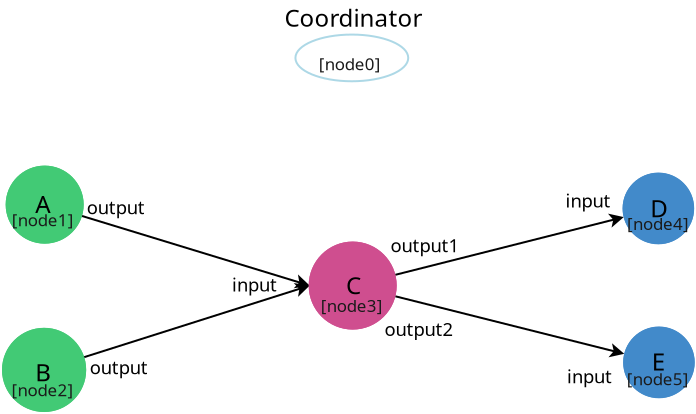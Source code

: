<?xml version="1.0" encoding="UTF-8"?>
<dia:diagram xmlns:dia="http://www.lysator.liu.se/~alla/dia/">
  <dia:layer name="背景" visible="true">
    <dia:object type="Geometric - Perfect Circle" version="1" id="O0">
      <dia:attribute name="obj_pos">
        <dia:point val="13.45,18.05"/>
      </dia:attribute>
      <dia:attribute name="obj_bb">
        <dia:rectangle val="13.4,18;17.3,21.9"/>
      </dia:attribute>
      <dia:attribute name="meta">
        <dia:composite type="dict"/>
      </dia:attribute>
      <dia:attribute name="elem_corner">
        <dia:point val="13.45,18.05"/>
      </dia:attribute>
      <dia:attribute name="elem_width">
        <dia:real val="3.8"/>
      </dia:attribute>
      <dia:attribute name="elem_height">
        <dia:real val="3.8"/>
      </dia:attribute>
      <dia:attribute name="line_width">
        <dia:real val="0.1"/>
      </dia:attribute>
      <dia:attribute name="line_colour">
        <dia:color val="#42ca75"/>
      </dia:attribute>
      <dia:attribute name="fill_colour">
        <dia:color val="#ffffff"/>
      </dia:attribute>
      <dia:attribute name="show_background">
        <dia:boolean val="true"/>
      </dia:attribute>
      <dia:attribute name="line_style">
        <dia:enum val="0"/>
        <dia:real val="1"/>
      </dia:attribute>
      <dia:attribute name="flip_horizontal">
        <dia:boolean val="false"/>
      </dia:attribute>
      <dia:attribute name="flip_vertical">
        <dia:boolean val="false"/>
      </dia:attribute>
      <dia:attribute name="subscale">
        <dia:real val="1"/>
      </dia:attribute>
    </dia:object>
    <dia:object type="Geometric - Perfect Circle" version="1" id="O1">
      <dia:attribute name="obj_pos">
        <dia:point val="13.268,26.16"/>
      </dia:attribute>
      <dia:attribute name="obj_bb">
        <dia:rectangle val="13.217,26.11;17.425,30.317"/>
      </dia:attribute>
      <dia:attribute name="meta">
        <dia:composite type="dict"/>
      </dia:attribute>
      <dia:attribute name="elem_corner">
        <dia:point val="13.268,26.16"/>
      </dia:attribute>
      <dia:attribute name="elem_width">
        <dia:real val="4.107"/>
      </dia:attribute>
      <dia:attribute name="elem_height">
        <dia:real val="4.107"/>
      </dia:attribute>
      <dia:attribute name="line_width">
        <dia:real val="0.1"/>
      </dia:attribute>
      <dia:attribute name="line_colour">
        <dia:color val="#42ca75"/>
      </dia:attribute>
      <dia:attribute name="fill_colour">
        <dia:color val="#ffffff"/>
      </dia:attribute>
      <dia:attribute name="show_background">
        <dia:boolean val="true"/>
      </dia:attribute>
      <dia:attribute name="line_style">
        <dia:enum val="0"/>
        <dia:real val="1"/>
      </dia:attribute>
      <dia:attribute name="flip_horizontal">
        <dia:boolean val="false"/>
      </dia:attribute>
      <dia:attribute name="flip_vertical">
        <dia:boolean val="false"/>
      </dia:attribute>
      <dia:attribute name="subscale">
        <dia:real val="1"/>
      </dia:attribute>
    </dia:object>
    <dia:object type="Geometric - Perfect Circle" version="1" id="O2">
      <dia:attribute name="obj_pos">
        <dia:point val="28.6,21.85"/>
      </dia:attribute>
      <dia:attribute name="obj_bb">
        <dia:rectangle val="28.55,21.8;32.95,26.2"/>
      </dia:attribute>
      <dia:attribute name="meta">
        <dia:composite type="dict"/>
      </dia:attribute>
      <dia:attribute name="elem_corner">
        <dia:point val="28.6,21.85"/>
      </dia:attribute>
      <dia:attribute name="elem_width">
        <dia:real val="4.3"/>
      </dia:attribute>
      <dia:attribute name="elem_height">
        <dia:real val="4.3"/>
      </dia:attribute>
      <dia:attribute name="line_width">
        <dia:real val="0.1"/>
      </dia:attribute>
      <dia:attribute name="line_colour">
        <dia:color val="#cf4e8f"/>
      </dia:attribute>
      <dia:attribute name="fill_colour">
        <dia:color val="#ffffff"/>
      </dia:attribute>
      <dia:attribute name="show_background">
        <dia:boolean val="true"/>
      </dia:attribute>
      <dia:attribute name="line_style">
        <dia:enum val="0"/>
        <dia:real val="1"/>
      </dia:attribute>
      <dia:attribute name="flip_horizontal">
        <dia:boolean val="false"/>
      </dia:attribute>
      <dia:attribute name="flip_vertical">
        <dia:boolean val="false"/>
      </dia:attribute>
      <dia:attribute name="subscale">
        <dia:real val="1"/>
      </dia:attribute>
    </dia:object>
    <dia:object type="Standard - Line" version="0" id="O3">
      <dia:attribute name="obj_pos">
        <dia:point val="17.327,27.577"/>
      </dia:attribute>
      <dia:attribute name="obj_bb">
        <dia:rectangle val="17.264,23.84;28.707,27.64"/>
      </dia:attribute>
      <dia:attribute name="conn_endpoints">
        <dia:point val="17.327,27.577"/>
        <dia:point val="28.6,24"/>
      </dia:attribute>
      <dia:attribute name="numcp">
        <dia:int val="1"/>
      </dia:attribute>
      <dia:attribute name="end_arrow">
        <dia:enum val="22"/>
      </dia:attribute>
      <dia:attribute name="end_arrow_length">
        <dia:real val="0.5"/>
      </dia:attribute>
      <dia:attribute name="end_arrow_width">
        <dia:real val="0.5"/>
      </dia:attribute>
      <dia:connections>
        <dia:connection handle="0" to="O1" connection="8"/>
        <dia:connection handle="1" to="O2" connection="2"/>
      </dia:connections>
    </dia:object>
    <dia:object type="Standard - Line" version="0" id="O4">
      <dia:attribute name="obj_pos">
        <dia:point val="17.214,20.52"/>
      </dia:attribute>
      <dia:attribute name="obj_bb">
        <dia:rectangle val="17.152,20.457;28.707,24.167"/>
      </dia:attribute>
      <dia:attribute name="conn_endpoints">
        <dia:point val="17.214,20.52"/>
        <dia:point val="28.6,24"/>
      </dia:attribute>
      <dia:attribute name="numcp">
        <dia:int val="1"/>
      </dia:attribute>
      <dia:attribute name="end_arrow">
        <dia:enum val="22"/>
      </dia:attribute>
      <dia:attribute name="end_arrow_length">
        <dia:real val="0.5"/>
      </dia:attribute>
      <dia:attribute name="end_arrow_width">
        <dia:real val="0.5"/>
      </dia:attribute>
      <dia:connections>
        <dia:connection handle="0" to="O0" connection="8"/>
        <dia:connection handle="1" to="O2" connection="2"/>
      </dia:connections>
    </dia:object>
    <dia:object type="Geometric - Perfect Circle" version="1" id="O5">
      <dia:attribute name="obj_pos">
        <dia:point val="44.3,18.4"/>
      </dia:attribute>
      <dia:attribute name="obj_bb">
        <dia:rectangle val="44.25,18.35;47.825,21.925"/>
      </dia:attribute>
      <dia:attribute name="meta">
        <dia:composite type="dict"/>
      </dia:attribute>
      <dia:attribute name="elem_corner">
        <dia:point val="44.3,18.4"/>
      </dia:attribute>
      <dia:attribute name="elem_width">
        <dia:real val="3.475"/>
      </dia:attribute>
      <dia:attribute name="elem_height">
        <dia:real val="3.475"/>
      </dia:attribute>
      <dia:attribute name="line_width">
        <dia:real val="0.1"/>
      </dia:attribute>
      <dia:attribute name="line_colour">
        <dia:color val="#428aca"/>
      </dia:attribute>
      <dia:attribute name="fill_colour">
        <dia:color val="#ffffff"/>
      </dia:attribute>
      <dia:attribute name="show_background">
        <dia:boolean val="true"/>
      </dia:attribute>
      <dia:attribute name="line_style">
        <dia:enum val="0"/>
        <dia:real val="1"/>
      </dia:attribute>
      <dia:attribute name="flip_horizontal">
        <dia:boolean val="false"/>
      </dia:attribute>
      <dia:attribute name="flip_vertical">
        <dia:boolean val="false"/>
      </dia:attribute>
      <dia:attribute name="subscale">
        <dia:real val="1"/>
      </dia:attribute>
    </dia:object>
    <dia:object type="Geometric - Perfect Circle" version="1" id="O6">
      <dia:attribute name="obj_pos">
        <dia:point val="44.325,26.11"/>
      </dia:attribute>
      <dia:attribute name="obj_bb">
        <dia:rectangle val="44.275,26.06;47.85,29.635"/>
      </dia:attribute>
      <dia:attribute name="meta">
        <dia:composite type="dict"/>
      </dia:attribute>
      <dia:attribute name="elem_corner">
        <dia:point val="44.325,26.11"/>
      </dia:attribute>
      <dia:attribute name="elem_width">
        <dia:real val="3.475"/>
      </dia:attribute>
      <dia:attribute name="elem_height">
        <dia:real val="3.475"/>
      </dia:attribute>
      <dia:attribute name="line_width">
        <dia:real val="0.1"/>
      </dia:attribute>
      <dia:attribute name="line_colour">
        <dia:color val="#428aca"/>
      </dia:attribute>
      <dia:attribute name="fill_colour">
        <dia:color val="#ffffff"/>
      </dia:attribute>
      <dia:attribute name="show_background">
        <dia:boolean val="true"/>
      </dia:attribute>
      <dia:attribute name="line_style">
        <dia:enum val="0"/>
        <dia:real val="1"/>
      </dia:attribute>
      <dia:attribute name="flip_horizontal">
        <dia:boolean val="false"/>
      </dia:attribute>
      <dia:attribute name="flip_vertical">
        <dia:boolean val="false"/>
      </dia:attribute>
      <dia:attribute name="subscale">
        <dia:real val="1"/>
      </dia:attribute>
    </dia:object>
    <dia:object type="Standard - Text" version="1" id="O7">
      <dia:attribute name="obj_pos">
        <dia:point val="46.038,20.137"/>
      </dia:attribute>
      <dia:attribute name="obj_bb">
        <dia:rectangle val="46.038,19.543;46.038,20.29"/>
      </dia:attribute>
      <dia:attribute name="text">
        <dia:composite type="text">
          <dia:attribute name="string">
            <dia:string>##</dia:string>
          </dia:attribute>
          <dia:attribute name="font">
            <dia:font family="sans" style="0" name="Helvetica"/>
          </dia:attribute>
          <dia:attribute name="height">
            <dia:real val="0.8"/>
          </dia:attribute>
          <dia:attribute name="pos">
            <dia:point val="46.038,20.137"/>
          </dia:attribute>
          <dia:attribute name="color">
            <dia:color val="#428aca"/>
          </dia:attribute>
          <dia:attribute name="alignment">
            <dia:enum val="0"/>
          </dia:attribute>
        </dia:composite>
      </dia:attribute>
      <dia:attribute name="valign">
        <dia:enum val="3"/>
      </dia:attribute>
      <dia:connections>
        <dia:connection handle="0" to="O5" connection="8"/>
      </dia:connections>
    </dia:object>
    <dia:object type="Standard - Line" version="0" id="O8">
      <dia:attribute name="obj_pos">
        <dia:point val="32.882,23.461"/>
      </dia:attribute>
      <dia:attribute name="obj_bb">
        <dia:rectangle val="32.821,20.374;44.413,23.522"/>
      </dia:attribute>
      <dia:attribute name="conn_endpoints">
        <dia:point val="32.882,23.461"/>
        <dia:point val="44.305,20.575"/>
      </dia:attribute>
      <dia:attribute name="numcp">
        <dia:int val="1"/>
      </dia:attribute>
      <dia:attribute name="end_arrow">
        <dia:enum val="22"/>
      </dia:attribute>
      <dia:attribute name="end_arrow_length">
        <dia:real val="0.5"/>
      </dia:attribute>
      <dia:attribute name="end_arrow_width">
        <dia:real val="0.5"/>
      </dia:attribute>
      <dia:connections>
        <dia:connection handle="0" to="O2" connection="8"/>
        <dia:connection handle="1" to="O5" connection="8"/>
      </dia:connections>
    </dia:object>
    <dia:object type="Standard - Line" version="0" id="O9">
      <dia:attribute name="obj_pos">
        <dia:point val="32.883,24.536"/>
      </dia:attribute>
      <dia:attribute name="obj_bb">
        <dia:rectangle val="32.822,24.475;44.438,27.614"/>
      </dia:attribute>
      <dia:attribute name="conn_endpoints">
        <dia:point val="32.883,24.536"/>
        <dia:point val="44.329,27.412"/>
      </dia:attribute>
      <dia:attribute name="numcp">
        <dia:int val="1"/>
      </dia:attribute>
      <dia:attribute name="end_arrow">
        <dia:enum val="22"/>
      </dia:attribute>
      <dia:attribute name="end_arrow_length">
        <dia:real val="0.5"/>
      </dia:attribute>
      <dia:attribute name="end_arrow_width">
        <dia:real val="0.5"/>
      </dia:attribute>
      <dia:connections>
        <dia:connection handle="0" to="O2" connection="8"/>
        <dia:connection handle="1" to="O6" connection="8"/>
      </dia:connections>
    </dia:object>
  </dia:layer>
  <dia:layer name="coordinator" visible="true">
    <dia:object type="Standard - Ellipse" version="0" id="O10">
      <dia:attribute name="obj_pos">
        <dia:point val="27.887,11.45"/>
      </dia:attribute>
      <dia:attribute name="obj_bb">
        <dia:rectangle val="27.837,11.4;33.578,13.835"/>
      </dia:attribute>
      <dia:attribute name="elem_corner">
        <dia:point val="27.887,11.45"/>
      </dia:attribute>
      <dia:attribute name="elem_width">
        <dia:real val="5.641"/>
      </dia:attribute>
      <dia:attribute name="elem_height">
        <dia:real val="2.334"/>
      </dia:attribute>
      <dia:attribute name="border_color">
        <dia:color val="#add8e6"/>
      </dia:attribute>
    </dia:object>
    <dia:object type="Standard - Text" version="1" id="O11">
      <dia:attribute name="obj_pos">
        <dia:point val="27.335,11.061"/>
      </dia:attribute>
      <dia:attribute name="obj_bb">
        <dia:rectangle val="27.335,9.941;34.43,11.346"/>
      </dia:attribute>
      <dia:attribute name="text">
        <dia:composite type="text">
          <dia:attribute name="string">
            <dia:string>#Coordinator#</dia:string>
          </dia:attribute>
          <dia:attribute name="font">
            <dia:font family="sans" style="0" name="Helvetica"/>
          </dia:attribute>
          <dia:attribute name="height">
            <dia:real val="1.506"/>
          </dia:attribute>
          <dia:attribute name="pos">
            <dia:point val="27.335,11.061"/>
          </dia:attribute>
          <dia:attribute name="color">
            <dia:color val="#000000"/>
          </dia:attribute>
          <dia:attribute name="alignment">
            <dia:enum val="0"/>
          </dia:attribute>
        </dia:composite>
      </dia:attribute>
      <dia:attribute name="valign">
        <dia:enum val="3"/>
      </dia:attribute>
    </dia:object>
  </dia:layer>
  <dia:layer name="init" visible="true">
    <dia:object type="Geometric - Perfect Circle" version="1" id="O12">
      <dia:attribute name="obj_pos">
        <dia:point val="13.449,18.056"/>
      </dia:attribute>
      <dia:attribute name="obj_bb">
        <dia:rectangle val="13.399,18.006;17.299,21.906"/>
      </dia:attribute>
      <dia:attribute name="meta">
        <dia:composite type="dict"/>
      </dia:attribute>
      <dia:attribute name="elem_corner">
        <dia:point val="13.449,18.056"/>
      </dia:attribute>
      <dia:attribute name="elem_width">
        <dia:real val="3.8"/>
      </dia:attribute>
      <dia:attribute name="elem_height">
        <dia:real val="3.8"/>
      </dia:attribute>
      <dia:attribute name="line_width">
        <dia:real val="0.1"/>
      </dia:attribute>
      <dia:attribute name="line_colour">
        <dia:color val="#42ca75"/>
      </dia:attribute>
      <dia:attribute name="fill_colour">
        <dia:color val="#42ca75"/>
      </dia:attribute>
      <dia:attribute name="show_background">
        <dia:boolean val="true"/>
      </dia:attribute>
      <dia:attribute name="line_style">
        <dia:enum val="0"/>
        <dia:real val="1"/>
      </dia:attribute>
      <dia:attribute name="flip_horizontal">
        <dia:boolean val="false"/>
      </dia:attribute>
      <dia:attribute name="flip_vertical">
        <dia:boolean val="false"/>
      </dia:attribute>
      <dia:attribute name="subscale">
        <dia:real val="1"/>
      </dia:attribute>
    </dia:object>
    <dia:object type="Geometric - Perfect Circle" version="1" id="O13">
      <dia:attribute name="obj_pos">
        <dia:point val="13.266,26.166"/>
      </dia:attribute>
      <dia:attribute name="obj_bb">
        <dia:rectangle val="13.216,26.116;17.424,30.323"/>
      </dia:attribute>
      <dia:attribute name="meta">
        <dia:composite type="dict"/>
      </dia:attribute>
      <dia:attribute name="elem_corner">
        <dia:point val="13.266,26.166"/>
      </dia:attribute>
      <dia:attribute name="elem_width">
        <dia:real val="4.107"/>
      </dia:attribute>
      <dia:attribute name="elem_height">
        <dia:real val="4.107"/>
      </dia:attribute>
      <dia:attribute name="line_width">
        <dia:real val="0.1"/>
      </dia:attribute>
      <dia:attribute name="line_colour">
        <dia:color val="#42ca75"/>
      </dia:attribute>
      <dia:attribute name="fill_colour">
        <dia:color val="#42ca75"/>
      </dia:attribute>
      <dia:attribute name="show_background">
        <dia:boolean val="true"/>
      </dia:attribute>
      <dia:attribute name="line_style">
        <dia:enum val="0"/>
        <dia:real val="1"/>
      </dia:attribute>
      <dia:attribute name="flip_horizontal">
        <dia:boolean val="false"/>
      </dia:attribute>
      <dia:attribute name="flip_vertical">
        <dia:boolean val="false"/>
      </dia:attribute>
      <dia:attribute name="subscale">
        <dia:real val="1"/>
      </dia:attribute>
    </dia:object>
  </dia:layer>
  <dia:layer name="act0" visible="false">
    <dia:object type="Geometric - Perfect Circle" version="1" id="O14">
      <dia:attribute name="obj_pos">
        <dia:point val="13.449,18.056"/>
      </dia:attribute>
      <dia:attribute name="obj_bb">
        <dia:rectangle val="13.399,18.006;17.299,21.906"/>
      </dia:attribute>
      <dia:attribute name="meta">
        <dia:composite type="dict"/>
      </dia:attribute>
      <dia:attribute name="elem_corner">
        <dia:point val="13.449,18.056"/>
      </dia:attribute>
      <dia:attribute name="elem_width">
        <dia:real val="3.8"/>
      </dia:attribute>
      <dia:attribute name="elem_height">
        <dia:real val="3.8"/>
      </dia:attribute>
      <dia:attribute name="line_width">
        <dia:real val="0.1"/>
      </dia:attribute>
      <dia:attribute name="line_colour">
        <dia:color val="#42ca75"/>
      </dia:attribute>
      <dia:attribute name="fill_colour">
        <dia:color val="#42ca75"/>
      </dia:attribute>
      <dia:attribute name="show_background">
        <dia:boolean val="true"/>
      </dia:attribute>
      <dia:attribute name="line_style">
        <dia:enum val="0"/>
        <dia:real val="1"/>
      </dia:attribute>
      <dia:attribute name="flip_horizontal">
        <dia:boolean val="false"/>
      </dia:attribute>
      <dia:attribute name="flip_vertical">
        <dia:boolean val="false"/>
      </dia:attribute>
      <dia:attribute name="subscale">
        <dia:real val="1"/>
      </dia:attribute>
    </dia:object>
    <dia:object type="Geometric - Perfect Circle" version="1" id="O15">
      <dia:attribute name="obj_pos">
        <dia:point val="13.266,26.166"/>
      </dia:attribute>
      <dia:attribute name="obj_bb">
        <dia:rectangle val="13.216,26.116;17.424,30.323"/>
      </dia:attribute>
      <dia:attribute name="meta">
        <dia:composite type="dict"/>
      </dia:attribute>
      <dia:attribute name="elem_corner">
        <dia:point val="13.266,26.166"/>
      </dia:attribute>
      <dia:attribute name="elem_width">
        <dia:real val="4.107"/>
      </dia:attribute>
      <dia:attribute name="elem_height">
        <dia:real val="4.107"/>
      </dia:attribute>
      <dia:attribute name="line_width">
        <dia:real val="0.1"/>
      </dia:attribute>
      <dia:attribute name="line_colour">
        <dia:color val="#42ca75"/>
      </dia:attribute>
      <dia:attribute name="fill_colour">
        <dia:color val="#42ca75"/>
      </dia:attribute>
      <dia:attribute name="show_background">
        <dia:boolean val="true"/>
      </dia:attribute>
      <dia:attribute name="line_style">
        <dia:enum val="0"/>
        <dia:real val="1"/>
      </dia:attribute>
      <dia:attribute name="flip_horizontal">
        <dia:boolean val="false"/>
      </dia:attribute>
      <dia:attribute name="flip_vertical">
        <dia:boolean val="false"/>
      </dia:attribute>
      <dia:attribute name="subscale">
        <dia:real val="1"/>
      </dia:attribute>
    </dia:object>
    <dia:object type="Standard - Ellipse" version="0" id="O16">
      <dia:attribute name="obj_pos">
        <dia:point val="27.888,11.442"/>
      </dia:attribute>
      <dia:attribute name="obj_bb">
        <dia:rectangle val="27.838,11.392;33.579,13.826"/>
      </dia:attribute>
      <dia:attribute name="elem_corner">
        <dia:point val="27.888,11.442"/>
      </dia:attribute>
      <dia:attribute name="elem_width">
        <dia:real val="5.641"/>
      </dia:attribute>
      <dia:attribute name="elem_height">
        <dia:real val="2.334"/>
      </dia:attribute>
      <dia:attribute name="border_color">
        <dia:color val="#add8e6"/>
      </dia:attribute>
    </dia:object>
    <dia:object type="Standard - Line" version="0" id="O17">
      <dia:attribute name="obj_pos">
        <dia:point val="28.818,13.513"/>
      </dia:attribute>
      <dia:attribute name="obj_bb">
        <dia:rectangle val="17.057,13.48;28.851,19.159"/>
      </dia:attribute>
      <dia:attribute name="conn_endpoints">
        <dia:point val="28.818,13.513"/>
        <dia:point val="17.108,19.114"/>
      </dia:attribute>
      <dia:attribute name="numcp">
        <dia:int val="1"/>
      </dia:attribute>
      <dia:attribute name="line_color">
        <dia:color val="#bfbfbf"/>
      </dia:attribute>
      <dia:attribute name="line_width">
        <dia:real val="0.05"/>
      </dia:attribute>
      <dia:attribute name="line_style">
        <dia:enum val="1"/>
      </dia:attribute>
      <dia:attribute name="end_arrow">
        <dia:enum val="22"/>
      </dia:attribute>
      <dia:attribute name="end_arrow_length">
        <dia:real val="0.5"/>
      </dia:attribute>
      <dia:attribute name="end_arrow_width">
        <dia:real val="0.5"/>
      </dia:attribute>
      <dia:connections>
        <dia:connection handle="0" to="O16" connection="8"/>
        <dia:connection handle="1" to="O14" connection="8"/>
      </dia:connections>
    </dia:object>
    <dia:object type="Standard - Line" version="0" id="O18">
      <dia:attribute name="obj_pos">
        <dia:point val="29.61,13.724"/>
      </dia:attribute>
      <dia:attribute name="obj_bb">
        <dia:rectangle val="16.758,13.688;29.645,26.761"/>
      </dia:attribute>
      <dia:attribute name="conn_endpoints">
        <dia:point val="29.61,13.724"/>
        <dia:point val="16.797,26.721"/>
      </dia:attribute>
      <dia:attribute name="numcp">
        <dia:int val="1"/>
      </dia:attribute>
      <dia:attribute name="line_color">
        <dia:color val="#bfbfbf"/>
      </dia:attribute>
      <dia:attribute name="line_width">
        <dia:real val="0.05"/>
      </dia:attribute>
      <dia:attribute name="line_style">
        <dia:enum val="1"/>
      </dia:attribute>
      <dia:attribute name="end_arrow">
        <dia:enum val="22"/>
      </dia:attribute>
      <dia:attribute name="end_arrow_length">
        <dia:real val="0.5"/>
      </dia:attribute>
      <dia:attribute name="end_arrow_width">
        <dia:real val="0.5"/>
      </dia:attribute>
      <dia:connections>
        <dia:connection handle="0" to="O16" connection="8"/>
        <dia:connection handle="1" to="O15" connection="8"/>
      </dia:connections>
    </dia:object>
    <dia:object type="Standard - Text" version="1" id="O19">
      <dia:attribute name="obj_pos">
        <dia:point val="24.45,15.211"/>
      </dia:attribute>
      <dia:attribute name="obj_bb">
        <dia:rectangle val="24.45,14.616;26.695,15.364"/>
      </dia:attribute>
      <dia:attribute name="text">
        <dia:composite type="text">
          <dia:attribute name="string">
            <dia:string>#Deploy#</dia:string>
          </dia:attribute>
          <dia:attribute name="font">
            <dia:font family="sans" style="0" name="Helvetica"/>
          </dia:attribute>
          <dia:attribute name="height">
            <dia:real val="0.8"/>
          </dia:attribute>
          <dia:attribute name="pos">
            <dia:point val="24.45,15.211"/>
          </dia:attribute>
          <dia:attribute name="color">
            <dia:color val="#7f7f7f"/>
          </dia:attribute>
          <dia:attribute name="alignment">
            <dia:enum val="0"/>
          </dia:attribute>
        </dia:composite>
      </dia:attribute>
      <dia:attribute name="valign">
        <dia:enum val="3"/>
      </dia:attribute>
    </dia:object>
    <dia:object type="Standard - Text" version="1" id="O20">
      <dia:attribute name="obj_pos">
        <dia:point val="25.925,16.558"/>
      </dia:attribute>
      <dia:attribute name="obj_bb">
        <dia:rectangle val="25.906,15.944;28.17,16.748"/>
      </dia:attribute>
      <dia:attribute name="text">
        <dia:composite type="text">
          <dia:attribute name="string">
            <dia:string>#Deploy#</dia:string>
          </dia:attribute>
          <dia:attribute name="font">
            <dia:font family="sans" style="0" name="Helvetica"/>
          </dia:attribute>
          <dia:attribute name="height">
            <dia:real val="0.8"/>
          </dia:attribute>
          <dia:attribute name="pos">
            <dia:point val="25.925,16.558"/>
          </dia:attribute>
          <dia:attribute name="color">
            <dia:color val="#7f7f7f"/>
          </dia:attribute>
          <dia:attribute name="alignment">
            <dia:enum val="0"/>
          </dia:attribute>
        </dia:composite>
      </dia:attribute>
      <dia:attribute name="valign">
        <dia:enum val="3"/>
      </dia:attribute>
    </dia:object>
    <dia:object type="Standard - Text" version="1" id="O21">
      <dia:attribute name="obj_pos">
        <dia:point val="14.043,12.52"/>
      </dia:attribute>
      <dia:attribute name="obj_bb">
        <dia:rectangle val="14.043,11.906;16.616,12.71"/>
      </dia:attribute>
      <dia:attribute name="text">
        <dia:composite type="text">
          <dia:attribute name="string">
            <dia:string>#(time 0)#</dia:string>
          </dia:attribute>
          <dia:attribute name="font">
            <dia:font family="sans" style="0" name="Helvetica"/>
          </dia:attribute>
          <dia:attribute name="height">
            <dia:real val="0.8"/>
          </dia:attribute>
          <dia:attribute name="pos">
            <dia:point val="14.043,12.52"/>
          </dia:attribute>
          <dia:attribute name="color">
            <dia:color val="#7f7f7f"/>
          </dia:attribute>
          <dia:attribute name="alignment">
            <dia:enum val="0"/>
          </dia:attribute>
        </dia:composite>
      </dia:attribute>
      <dia:attribute name="valign">
        <dia:enum val="3"/>
      </dia:attribute>
    </dia:object>
  </dia:layer>
  <dia:layer name="req1" visible="false">
    <dia:object type="Geometric - Perfect Circle" version="1" id="O22">
      <dia:attribute name="obj_pos">
        <dia:point val="13.461,18.056"/>
      </dia:attribute>
      <dia:attribute name="obj_bb">
        <dia:rectangle val="13.411,18.006;17.311,21.906"/>
      </dia:attribute>
      <dia:attribute name="meta">
        <dia:composite type="dict"/>
      </dia:attribute>
      <dia:attribute name="elem_corner">
        <dia:point val="13.461,18.056"/>
      </dia:attribute>
      <dia:attribute name="elem_width">
        <dia:real val="3.8"/>
      </dia:attribute>
      <dia:attribute name="elem_height">
        <dia:real val="3.8"/>
      </dia:attribute>
      <dia:attribute name="line_width">
        <dia:real val="0.1"/>
      </dia:attribute>
      <dia:attribute name="line_colour">
        <dia:color val="#42ca75"/>
      </dia:attribute>
      <dia:attribute name="fill_colour">
        <dia:color val="#42ca75"/>
      </dia:attribute>
      <dia:attribute name="show_background">
        <dia:boolean val="true"/>
      </dia:attribute>
      <dia:attribute name="line_style">
        <dia:enum val="0"/>
        <dia:real val="1"/>
      </dia:attribute>
      <dia:attribute name="flip_horizontal">
        <dia:boolean val="false"/>
      </dia:attribute>
      <dia:attribute name="flip_vertical">
        <dia:boolean val="false"/>
      </dia:attribute>
      <dia:attribute name="subscale">
        <dia:real val="1"/>
      </dia:attribute>
    </dia:object>
    <dia:object type="Standard - Ellipse" version="0" id="O23">
      <dia:attribute name="obj_pos">
        <dia:point val="27.9,11.442"/>
      </dia:attribute>
      <dia:attribute name="obj_bb">
        <dia:rectangle val="27.85,11.392;33.591,13.826"/>
      </dia:attribute>
      <dia:attribute name="elem_corner">
        <dia:point val="27.9,11.442"/>
      </dia:attribute>
      <dia:attribute name="elem_width">
        <dia:real val="5.641"/>
      </dia:attribute>
      <dia:attribute name="elem_height">
        <dia:real val="2.334"/>
      </dia:attribute>
      <dia:attribute name="border_color">
        <dia:color val="#add8e6"/>
      </dia:attribute>
    </dia:object>
    <dia:object type="Standard - Line" version="0" id="O24">
      <dia:attribute name="obj_pos">
        <dia:point val="17.12,19.114"/>
      </dia:attribute>
      <dia:attribute name="obj_bb">
        <dia:rectangle val="17.087,13.468;28.881,19.148"/>
      </dia:attribute>
      <dia:attribute name="conn_endpoints">
        <dia:point val="17.12,19.114"/>
        <dia:point val="28.83,13.513"/>
      </dia:attribute>
      <dia:attribute name="numcp">
        <dia:int val="1"/>
      </dia:attribute>
      <dia:attribute name="line_color">
        <dia:color val="#808080"/>
      </dia:attribute>
      <dia:attribute name="line_width">
        <dia:real val="0.05"/>
      </dia:attribute>
      <dia:attribute name="line_style">
        <dia:enum val="1"/>
      </dia:attribute>
      <dia:attribute name="end_arrow">
        <dia:enum val="22"/>
      </dia:attribute>
      <dia:attribute name="end_arrow_length">
        <dia:real val="0.5"/>
      </dia:attribute>
      <dia:attribute name="end_arrow_width">
        <dia:real val="0.5"/>
      </dia:attribute>
      <dia:connections>
        <dia:connection handle="0" to="O22" connection="8"/>
        <dia:connection handle="1" to="O23" connection="8"/>
      </dia:connections>
    </dia:object>
    <dia:object type="Standard - Text" version="1" id="O25">
      <dia:attribute name="obj_pos">
        <dia:point val="24.223,15.081"/>
      </dia:attribute>
      <dia:attribute name="obj_bb">
        <dia:rectangle val="24.223,14.486;27.8,15.234"/>
      </dia:attribute>
      <dia:attribute name="text">
        <dia:composite type="text">
          <dia:attribute name="string">
            <dia:string>#req: output#</dia:string>
          </dia:attribute>
          <dia:attribute name="font">
            <dia:font family="sans" style="0" name="Helvetica"/>
          </dia:attribute>
          <dia:attribute name="height">
            <dia:real val="0.8"/>
          </dia:attribute>
          <dia:attribute name="pos">
            <dia:point val="24.223,15.081"/>
          </dia:attribute>
          <dia:attribute name="color">
            <dia:color val="#808080"/>
          </dia:attribute>
          <dia:attribute name="alignment">
            <dia:enum val="0"/>
          </dia:attribute>
        </dia:composite>
      </dia:attribute>
      <dia:attribute name="valign">
        <dia:enum val="3"/>
      </dia:attribute>
    </dia:object>
    <dia:object type="Standard - Text" version="1" id="O26">
      <dia:attribute name="obj_pos">
        <dia:point val="14.043,12.52"/>
      </dia:attribute>
      <dia:attribute name="obj_bb">
        <dia:rectangle val="14.043,11.906;16.616,12.71"/>
      </dia:attribute>
      <dia:attribute name="text">
        <dia:composite type="text">
          <dia:attribute name="string">
            <dia:string>#(time 1)#</dia:string>
          </dia:attribute>
          <dia:attribute name="font">
            <dia:font family="sans" style="0" name="Helvetica"/>
          </dia:attribute>
          <dia:attribute name="height">
            <dia:real val="0.8"/>
          </dia:attribute>
          <dia:attribute name="pos">
            <dia:point val="14.043,12.52"/>
          </dia:attribute>
          <dia:attribute name="color">
            <dia:color val="#808080"/>
          </dia:attribute>
          <dia:attribute name="alignment">
            <dia:enum val="0"/>
          </dia:attribute>
        </dia:composite>
      </dia:attribute>
      <dia:attribute name="valign">
        <dia:enum val="3"/>
      </dia:attribute>
    </dia:object>
    <dia:object type="Standard - Ellipse" version="0" id="O27">
      <dia:attribute name="obj_pos">
        <dia:point val="27.888,11.442"/>
      </dia:attribute>
      <dia:attribute name="obj_bb">
        <dia:rectangle val="27.838,11.392;33.579,13.826"/>
      </dia:attribute>
      <dia:attribute name="elem_corner">
        <dia:point val="27.888,11.442"/>
      </dia:attribute>
      <dia:attribute name="elem_width">
        <dia:real val="5.641"/>
      </dia:attribute>
      <dia:attribute name="elem_height">
        <dia:real val="2.334"/>
      </dia:attribute>
      <dia:attribute name="border_color">
        <dia:color val="#add8e6"/>
      </dia:attribute>
    </dia:object>
  </dia:layer>
  <dia:layer name="req2" visible="false">
    <dia:object type="Geometric - Perfect Circle" version="1" id="O28">
      <dia:attribute name="obj_pos">
        <dia:point val="13.266,26.161"/>
      </dia:attribute>
      <dia:attribute name="obj_bb">
        <dia:rectangle val="13.216,26.111;17.424,30.319"/>
      </dia:attribute>
      <dia:attribute name="meta">
        <dia:composite type="dict"/>
      </dia:attribute>
      <dia:attribute name="elem_corner">
        <dia:point val="13.266,26.161"/>
      </dia:attribute>
      <dia:attribute name="elem_width">
        <dia:real val="4.107"/>
      </dia:attribute>
      <dia:attribute name="elem_height">
        <dia:real val="4.107"/>
      </dia:attribute>
      <dia:attribute name="line_width">
        <dia:real val="0.1"/>
      </dia:attribute>
      <dia:attribute name="line_colour">
        <dia:color val="#42ca75"/>
      </dia:attribute>
      <dia:attribute name="fill_colour">
        <dia:color val="#42ca75"/>
      </dia:attribute>
      <dia:attribute name="show_background">
        <dia:boolean val="true"/>
      </dia:attribute>
      <dia:attribute name="line_style">
        <dia:enum val="0"/>
        <dia:real val="1"/>
      </dia:attribute>
      <dia:attribute name="flip_horizontal">
        <dia:boolean val="false"/>
      </dia:attribute>
      <dia:attribute name="flip_vertical">
        <dia:boolean val="false"/>
      </dia:attribute>
      <dia:attribute name="subscale">
        <dia:real val="1"/>
      </dia:attribute>
    </dia:object>
    <dia:object type="Standard - Ellipse" version="0" id="O29">
      <dia:attribute name="obj_pos">
        <dia:point val="27.888,11.442"/>
      </dia:attribute>
      <dia:attribute name="obj_bb">
        <dia:rectangle val="27.838,11.392;33.579,13.826"/>
      </dia:attribute>
      <dia:attribute name="elem_corner">
        <dia:point val="27.888,11.442"/>
      </dia:attribute>
      <dia:attribute name="elem_width">
        <dia:real val="5.641"/>
      </dia:attribute>
      <dia:attribute name="elem_height">
        <dia:real val="2.334"/>
      </dia:attribute>
      <dia:attribute name="border_color">
        <dia:color val="#add8e6"/>
      </dia:attribute>
    </dia:object>
    <dia:object type="Standard - Text" version="1" id="O30">
      <dia:attribute name="obj_pos">
        <dia:point val="22.634,19.426"/>
      </dia:attribute>
      <dia:attribute name="obj_bb">
        <dia:rectangle val="22.634,18.831;26.212,19.578"/>
      </dia:attribute>
      <dia:attribute name="text">
        <dia:composite type="text">
          <dia:attribute name="string">
            <dia:string>#req: output#</dia:string>
          </dia:attribute>
          <dia:attribute name="font">
            <dia:font family="sans" style="0" name="Helvetica"/>
          </dia:attribute>
          <dia:attribute name="height">
            <dia:real val="0.8"/>
          </dia:attribute>
          <dia:attribute name="pos">
            <dia:point val="22.634,19.426"/>
          </dia:attribute>
          <dia:attribute name="color">
            <dia:color val="#808080"/>
          </dia:attribute>
          <dia:attribute name="alignment">
            <dia:enum val="0"/>
          </dia:attribute>
        </dia:composite>
      </dia:attribute>
      <dia:attribute name="valign">
        <dia:enum val="3"/>
      </dia:attribute>
    </dia:object>
    <dia:object type="Standard - Line" version="0" id="O31">
      <dia:attribute name="obj_pos">
        <dia:point val="16.797,26.717"/>
      </dia:attribute>
      <dia:attribute name="obj_bb">
        <dia:rectangle val="16.761,13.684;29.649,26.752"/>
      </dia:attribute>
      <dia:attribute name="conn_endpoints">
        <dia:point val="16.797,26.717"/>
        <dia:point val="29.61,13.723"/>
      </dia:attribute>
      <dia:attribute name="numcp">
        <dia:int val="1"/>
      </dia:attribute>
      <dia:attribute name="line_color">
        <dia:color val="#7f7f7f"/>
      </dia:attribute>
      <dia:attribute name="line_width">
        <dia:real val="0.05"/>
      </dia:attribute>
      <dia:attribute name="line_style">
        <dia:enum val="1"/>
      </dia:attribute>
      <dia:attribute name="end_arrow">
        <dia:enum val="22"/>
      </dia:attribute>
      <dia:attribute name="end_arrow_length">
        <dia:real val="0.5"/>
      </dia:attribute>
      <dia:attribute name="end_arrow_width">
        <dia:real val="0.5"/>
      </dia:attribute>
      <dia:connections>
        <dia:connection handle="0" to="O28" connection="8"/>
        <dia:connection handle="1" to="O29" connection="8"/>
      </dia:connections>
    </dia:object>
    <dia:object type="Standard - Text" version="1" id="O32">
      <dia:attribute name="obj_pos">
        <dia:point val="14.043,12.544"/>
      </dia:attribute>
      <dia:attribute name="obj_bb">
        <dia:rectangle val="14.043,11.931;17.227,12.734"/>
      </dia:attribute>
      <dia:attribute name="text">
        <dia:composite type="text">
          <dia:attribute name="string">
            <dia:string>#(time 1.5)#</dia:string>
          </dia:attribute>
          <dia:attribute name="font">
            <dia:font family="sans" style="0" name="Helvetica"/>
          </dia:attribute>
          <dia:attribute name="height">
            <dia:real val="0.8"/>
          </dia:attribute>
          <dia:attribute name="pos">
            <dia:point val="14.043,12.544"/>
          </dia:attribute>
          <dia:attribute name="color">
            <dia:color val="#808080"/>
          </dia:attribute>
          <dia:attribute name="alignment">
            <dia:enum val="0"/>
          </dia:attribute>
        </dia:composite>
      </dia:attribute>
      <dia:attribute name="valign">
        <dia:enum val="3"/>
      </dia:attribute>
    </dia:object>
  </dia:layer>
  <dia:layer name="C" visible="true">
    <dia:object type="Geometric - Perfect Circle" version="1" id="O33">
      <dia:attribute name="obj_pos">
        <dia:point val="28.601,21.849"/>
      </dia:attribute>
      <dia:attribute name="obj_bb">
        <dia:rectangle val="28.551,21.799;32.951,26.199"/>
      </dia:attribute>
      <dia:attribute name="meta">
        <dia:composite type="dict"/>
      </dia:attribute>
      <dia:attribute name="elem_corner">
        <dia:point val="28.601,21.849"/>
      </dia:attribute>
      <dia:attribute name="elem_width">
        <dia:real val="4.3"/>
      </dia:attribute>
      <dia:attribute name="elem_height">
        <dia:real val="4.3"/>
      </dia:attribute>
      <dia:attribute name="line_width">
        <dia:real val="0.1"/>
      </dia:attribute>
      <dia:attribute name="line_colour">
        <dia:color val="#cf4e8f"/>
      </dia:attribute>
      <dia:attribute name="fill_colour">
        <dia:color val="#cf4e8f"/>
      </dia:attribute>
      <dia:attribute name="show_background">
        <dia:boolean val="true"/>
      </dia:attribute>
      <dia:attribute name="line_style">
        <dia:enum val="0"/>
        <dia:real val="1"/>
      </dia:attribute>
      <dia:attribute name="flip_horizontal">
        <dia:boolean val="false"/>
      </dia:attribute>
      <dia:attribute name="flip_vertical">
        <dia:boolean val="false"/>
      </dia:attribute>
      <dia:attribute name="subscale">
        <dia:real val="1"/>
      </dia:attribute>
    </dia:object>
  </dia:layer>
  <dia:layer name="act1" visible="false">
    <dia:object type="Geometric - Perfect Circle" version="1" id="O34">
      <dia:attribute name="obj_pos">
        <dia:point val="28.601,21.849"/>
      </dia:attribute>
      <dia:attribute name="obj_bb">
        <dia:rectangle val="28.551,21.799;32.951,26.199"/>
      </dia:attribute>
      <dia:attribute name="meta">
        <dia:composite type="dict"/>
      </dia:attribute>
      <dia:attribute name="elem_corner">
        <dia:point val="28.601,21.849"/>
      </dia:attribute>
      <dia:attribute name="elem_width">
        <dia:real val="4.3"/>
      </dia:attribute>
      <dia:attribute name="elem_height">
        <dia:real val="4.3"/>
      </dia:attribute>
      <dia:attribute name="line_width">
        <dia:real val="0.1"/>
      </dia:attribute>
      <dia:attribute name="line_colour">
        <dia:color val="#cf4e8f"/>
      </dia:attribute>
      <dia:attribute name="fill_colour">
        <dia:color val="#cf4e8f"/>
      </dia:attribute>
      <dia:attribute name="show_background">
        <dia:boolean val="true"/>
      </dia:attribute>
      <dia:attribute name="line_style">
        <dia:enum val="0"/>
        <dia:real val="1"/>
      </dia:attribute>
      <dia:attribute name="flip_horizontal">
        <dia:boolean val="false"/>
      </dia:attribute>
      <dia:attribute name="flip_vertical">
        <dia:boolean val="false"/>
      </dia:attribute>
      <dia:attribute name="subscale">
        <dia:real val="1"/>
      </dia:attribute>
    </dia:object>
    <dia:object type="Standard - Line" version="0" id="O35">
      <dia:attribute name="obj_pos">
        <dia:point val="30.642,12.974"/>
      </dia:attribute>
      <dia:attribute name="obj_bb">
        <dia:rectangle val="30.418,12.949;31.03,21.855"/>
      </dia:attribute>
      <dia:attribute name="conn_endpoints">
        <dia:point val="30.642,12.974"/>
        <dia:point val="30.73,21.799"/>
      </dia:attribute>
      <dia:attribute name="numcp">
        <dia:int val="1"/>
      </dia:attribute>
      <dia:attribute name="line_color">
        <dia:color val="#808080"/>
      </dia:attribute>
      <dia:attribute name="line_width">
        <dia:real val="0.05"/>
      </dia:attribute>
      <dia:attribute name="line_style">
        <dia:enum val="1"/>
      </dia:attribute>
      <dia:attribute name="end_arrow">
        <dia:enum val="22"/>
      </dia:attribute>
      <dia:attribute name="end_arrow_length">
        <dia:real val="0.5"/>
      </dia:attribute>
      <dia:attribute name="end_arrow_width">
        <dia:real val="0.5"/>
      </dia:attribute>
      <dia:connections>
        <dia:connection handle="1" to="O34" connection="8"/>
      </dia:connections>
    </dia:object>
    <dia:object type="Standard - Text" version="1" id="O36">
      <dia:attribute name="obj_pos">
        <dia:point val="14.059,12.538"/>
      </dia:attribute>
      <dia:attribute name="obj_bb">
        <dia:rectangle val="14.059,11.924;16.633,12.728"/>
      </dia:attribute>
      <dia:attribute name="text">
        <dia:composite type="text">
          <dia:attribute name="string">
            <dia:string>#(time 2)#</dia:string>
          </dia:attribute>
          <dia:attribute name="font">
            <dia:font family="sans" style="0" name="Helvetica"/>
          </dia:attribute>
          <dia:attribute name="height">
            <dia:real val="0.8"/>
          </dia:attribute>
          <dia:attribute name="pos">
            <dia:point val="14.059,12.538"/>
          </dia:attribute>
          <dia:attribute name="color">
            <dia:color val="#808080"/>
          </dia:attribute>
          <dia:attribute name="alignment">
            <dia:enum val="0"/>
          </dia:attribute>
        </dia:composite>
      </dia:attribute>
      <dia:attribute name="valign">
        <dia:enum val="3"/>
      </dia:attribute>
    </dia:object>
    <dia:object type="Standard - Text" version="1" id="O37">
      <dia:attribute name="obj_pos">
        <dia:point val="31.064,17.578"/>
      </dia:attribute>
      <dia:attribute name="obj_bb">
        <dia:rectangle val="31.064,16.983;34.041,17.73"/>
      </dia:attribute>
      <dia:attribute name="text">
        <dia:composite type="text">
          <dia:attribute name="string">
            <dia:string>#deploy: C#</dia:string>
          </dia:attribute>
          <dia:attribute name="font">
            <dia:font family="sans" style="0" name="Helvetica"/>
          </dia:attribute>
          <dia:attribute name="height">
            <dia:real val="0.8"/>
          </dia:attribute>
          <dia:attribute name="pos">
            <dia:point val="31.064,17.578"/>
          </dia:attribute>
          <dia:attribute name="color">
            <dia:color val="#808080"/>
          </dia:attribute>
          <dia:attribute name="alignment">
            <dia:enum val="0"/>
          </dia:attribute>
        </dia:composite>
      </dia:attribute>
      <dia:attribute name="valign">
        <dia:enum val="3"/>
      </dia:attribute>
    </dia:object>
  </dia:layer>
  <dia:layer name="rep1" visible="false">
    <dia:object type="Geometric - Perfect Circle" version="1" id="O38">
      <dia:attribute name="obj_pos">
        <dia:point val="13.461,18.056"/>
      </dia:attribute>
      <dia:attribute name="obj_bb">
        <dia:rectangle val="13.411,18.006;17.311,21.906"/>
      </dia:attribute>
      <dia:attribute name="meta">
        <dia:composite type="dict"/>
      </dia:attribute>
      <dia:attribute name="elem_corner">
        <dia:point val="13.461,18.056"/>
      </dia:attribute>
      <dia:attribute name="elem_width">
        <dia:real val="3.8"/>
      </dia:attribute>
      <dia:attribute name="elem_height">
        <dia:real val="3.8"/>
      </dia:attribute>
      <dia:attribute name="line_width">
        <dia:real val="0.1"/>
      </dia:attribute>
      <dia:attribute name="line_colour">
        <dia:color val="#42ca75"/>
      </dia:attribute>
      <dia:attribute name="fill_colour">
        <dia:color val="#42ca75"/>
      </dia:attribute>
      <dia:attribute name="show_background">
        <dia:boolean val="true"/>
      </dia:attribute>
      <dia:attribute name="line_style">
        <dia:enum val="0"/>
        <dia:real val="1"/>
      </dia:attribute>
      <dia:attribute name="flip_horizontal">
        <dia:boolean val="false"/>
      </dia:attribute>
      <dia:attribute name="flip_vertical">
        <dia:boolean val="false"/>
      </dia:attribute>
      <dia:attribute name="subscale">
        <dia:real val="1"/>
      </dia:attribute>
    </dia:object>
    <dia:object type="Standard - Ellipse" version="0" id="O39">
      <dia:attribute name="obj_pos">
        <dia:point val="27.9,11.442"/>
      </dia:attribute>
      <dia:attribute name="obj_bb">
        <dia:rectangle val="27.85,11.392;33.591,13.826"/>
      </dia:attribute>
      <dia:attribute name="elem_corner">
        <dia:point val="27.9,11.442"/>
      </dia:attribute>
      <dia:attribute name="elem_width">
        <dia:real val="5.641"/>
      </dia:attribute>
      <dia:attribute name="elem_height">
        <dia:real val="2.334"/>
      </dia:attribute>
      <dia:attribute name="border_color">
        <dia:color val="#add8e6"/>
      </dia:attribute>
    </dia:object>
    <dia:object type="Standard - Line" version="0" id="O40">
      <dia:attribute name="obj_pos">
        <dia:point val="28.83,13.513"/>
      </dia:attribute>
      <dia:attribute name="obj_bb">
        <dia:rectangle val="17.069,13.48;28.863,19.159"/>
      </dia:attribute>
      <dia:attribute name="conn_endpoints">
        <dia:point val="28.83,13.513"/>
        <dia:point val="17.12,19.114"/>
      </dia:attribute>
      <dia:attribute name="numcp">
        <dia:int val="1"/>
      </dia:attribute>
      <dia:attribute name="line_color">
        <dia:color val="#808080"/>
      </dia:attribute>
      <dia:attribute name="line_width">
        <dia:real val="0.05"/>
      </dia:attribute>
      <dia:attribute name="line_style">
        <dia:enum val="1"/>
      </dia:attribute>
      <dia:attribute name="end_arrow">
        <dia:enum val="22"/>
      </dia:attribute>
      <dia:attribute name="end_arrow_length">
        <dia:real val="0.5"/>
      </dia:attribute>
      <dia:attribute name="end_arrow_width">
        <dia:real val="0.5"/>
      </dia:attribute>
      <dia:connections>
        <dia:connection handle="0" to="O39" connection="8"/>
        <dia:connection handle="1" to="O38" connection="8"/>
      </dia:connections>
    </dia:object>
    <dia:object type="Standard - Text" version="1" id="O41">
      <dia:attribute name="obj_pos">
        <dia:point val="14.059,12.538"/>
      </dia:attribute>
      <dia:attribute name="obj_bb">
        <dia:rectangle val="14.059,11.943;16.554,12.691"/>
      </dia:attribute>
      <dia:attribute name="text">
        <dia:composite type="text">
          <dia:attribute name="string">
            <dia:string>#(step 3)#</dia:string>
          </dia:attribute>
          <dia:attribute name="font">
            <dia:font family="sans" style="0" name="Helvetica"/>
          </dia:attribute>
          <dia:attribute name="height">
            <dia:real val="0.8"/>
          </dia:attribute>
          <dia:attribute name="pos">
            <dia:point val="14.059,12.538"/>
          </dia:attribute>
          <dia:attribute name="color">
            <dia:color val="#808080"/>
          </dia:attribute>
          <dia:attribute name="alignment">
            <dia:enum val="0"/>
          </dia:attribute>
        </dia:composite>
      </dia:attribute>
      <dia:attribute name="valign">
        <dia:enum val="3"/>
      </dia:attribute>
    </dia:object>
    <dia:object type="Standard - Text" version="1" id="O42">
      <dia:attribute name="obj_pos">
        <dia:point val="21.824,16.054"/>
      </dia:attribute>
      <dia:attribute name="obj_bb">
        <dia:rectangle val="21.824,15.459;26.359,16.206"/>
      </dia:attribute>
      <dia:attribute name="text">
        <dia:composite type="text">
          <dia:attribute name="string">
            <dia:string>#output: node3#</dia:string>
          </dia:attribute>
          <dia:attribute name="font">
            <dia:font family="sans" style="0" name="Helvetica"/>
          </dia:attribute>
          <dia:attribute name="height">
            <dia:real val="0.8"/>
          </dia:attribute>
          <dia:attribute name="pos">
            <dia:point val="21.824,16.054"/>
          </dia:attribute>
          <dia:attribute name="color">
            <dia:color val="#808080"/>
          </dia:attribute>
          <dia:attribute name="alignment">
            <dia:enum val="0"/>
          </dia:attribute>
        </dia:composite>
      </dia:attribute>
      <dia:attribute name="valign">
        <dia:enum val="3"/>
      </dia:attribute>
    </dia:object>
    <dia:object type="Geometric - Perfect Circle" version="1" id="O43">
      <dia:attribute name="obj_pos">
        <dia:point val="13.266,26.187"/>
      </dia:attribute>
      <dia:attribute name="obj_bb">
        <dia:rectangle val="13.216,26.137;17.424,30.344"/>
      </dia:attribute>
      <dia:attribute name="meta">
        <dia:composite type="dict"/>
      </dia:attribute>
      <dia:attribute name="elem_corner">
        <dia:point val="13.266,26.187"/>
      </dia:attribute>
      <dia:attribute name="elem_width">
        <dia:real val="4.107"/>
      </dia:attribute>
      <dia:attribute name="elem_height">
        <dia:real val="4.107"/>
      </dia:attribute>
      <dia:attribute name="line_width">
        <dia:real val="0.1"/>
      </dia:attribute>
      <dia:attribute name="line_colour">
        <dia:color val="#42ca75"/>
      </dia:attribute>
      <dia:attribute name="fill_colour">
        <dia:color val="#42ca75"/>
      </dia:attribute>
      <dia:attribute name="show_background">
        <dia:boolean val="true"/>
      </dia:attribute>
      <dia:attribute name="line_style">
        <dia:enum val="0"/>
        <dia:real val="1"/>
      </dia:attribute>
      <dia:attribute name="flip_horizontal">
        <dia:boolean val="false"/>
      </dia:attribute>
      <dia:attribute name="flip_vertical">
        <dia:boolean val="false"/>
      </dia:attribute>
      <dia:attribute name="subscale">
        <dia:real val="1"/>
      </dia:attribute>
    </dia:object>
    <dia:object type="Standard - Line" version="0" id="O44">
      <dia:attribute name="obj_pos">
        <dia:point val="29.62,13.726"/>
      </dia:attribute>
      <dia:attribute name="obj_bb">
        <dia:rectangle val="16.757,13.69;29.656,26.782"/>
      </dia:attribute>
      <dia:attribute name="conn_endpoints">
        <dia:point val="29.62,13.726"/>
        <dia:point val="16.796,26.742"/>
      </dia:attribute>
      <dia:attribute name="numcp">
        <dia:int val="1"/>
      </dia:attribute>
      <dia:attribute name="line_color">
        <dia:color val="#808080"/>
      </dia:attribute>
      <dia:attribute name="line_width">
        <dia:real val="0.05"/>
      </dia:attribute>
      <dia:attribute name="line_style">
        <dia:enum val="1"/>
      </dia:attribute>
      <dia:attribute name="end_arrow">
        <dia:enum val="22"/>
      </dia:attribute>
      <dia:attribute name="end_arrow_length">
        <dia:real val="0.5"/>
      </dia:attribute>
      <dia:attribute name="end_arrow_width">
        <dia:real val="0.5"/>
      </dia:attribute>
      <dia:connections>
        <dia:connection handle="0" to="O39" connection="8"/>
        <dia:connection handle="1" to="O43" connection="8"/>
      </dia:connections>
    </dia:object>
    <dia:object type="Standard - Text" version="1" id="O45">
      <dia:attribute name="obj_pos">
        <dia:point val="22.18,19.945"/>
      </dia:attribute>
      <dia:attribute name="obj_bb">
        <dia:rectangle val="22.18,19.349;26.715,20.097"/>
      </dia:attribute>
      <dia:attribute name="text">
        <dia:composite type="text">
          <dia:attribute name="string">
            <dia:string>#output: node3#</dia:string>
          </dia:attribute>
          <dia:attribute name="font">
            <dia:font family="sans" style="0" name="Helvetica"/>
          </dia:attribute>
          <dia:attribute name="height">
            <dia:real val="0.8"/>
          </dia:attribute>
          <dia:attribute name="pos">
            <dia:point val="22.18,19.945"/>
          </dia:attribute>
          <dia:attribute name="color">
            <dia:color val="#808080"/>
          </dia:attribute>
          <dia:attribute name="alignment">
            <dia:enum val="0"/>
          </dia:attribute>
        </dia:composite>
      </dia:attribute>
      <dia:attribute name="valign">
        <dia:enum val="3"/>
      </dia:attribute>
    </dia:object>
  </dia:layer>
  <dia:layer name="req3" visible="false">
    <dia:object type="Geometric - Perfect Circle" version="1" id="O46">
      <dia:attribute name="obj_pos">
        <dia:point val="28.601,21.881"/>
      </dia:attribute>
      <dia:attribute name="obj_bb">
        <dia:rectangle val="28.551,21.831;32.951,26.231"/>
      </dia:attribute>
      <dia:attribute name="meta">
        <dia:composite type="dict"/>
      </dia:attribute>
      <dia:attribute name="elem_corner">
        <dia:point val="28.601,21.881"/>
      </dia:attribute>
      <dia:attribute name="elem_width">
        <dia:real val="4.3"/>
      </dia:attribute>
      <dia:attribute name="elem_height">
        <dia:real val="4.3"/>
      </dia:attribute>
      <dia:attribute name="line_width">
        <dia:real val="0.1"/>
      </dia:attribute>
      <dia:attribute name="line_colour">
        <dia:color val="#cf4e8f"/>
      </dia:attribute>
      <dia:attribute name="fill_colour">
        <dia:color val="#cf4e8f"/>
      </dia:attribute>
      <dia:attribute name="show_background">
        <dia:boolean val="true"/>
      </dia:attribute>
      <dia:attribute name="line_style">
        <dia:enum val="0"/>
        <dia:real val="1"/>
      </dia:attribute>
      <dia:attribute name="flip_horizontal">
        <dia:boolean val="false"/>
      </dia:attribute>
      <dia:attribute name="flip_vertical">
        <dia:boolean val="false"/>
      </dia:attribute>
      <dia:attribute name="subscale">
        <dia:real val="1"/>
      </dia:attribute>
    </dia:object>
    <dia:object type="Standard - Ellipse" version="0" id="O47">
      <dia:attribute name="obj_pos">
        <dia:point val="27.888,11.442"/>
      </dia:attribute>
      <dia:attribute name="obj_bb">
        <dia:rectangle val="27.838,11.392;33.579,13.826"/>
      </dia:attribute>
      <dia:attribute name="elem_corner">
        <dia:point val="27.888,11.442"/>
      </dia:attribute>
      <dia:attribute name="elem_width">
        <dia:real val="5.641"/>
      </dia:attribute>
      <dia:attribute name="elem_height">
        <dia:real val="2.334"/>
      </dia:attribute>
      <dia:attribute name="border_color">
        <dia:color val="#add8e6"/>
      </dia:attribute>
    </dia:object>
    <dia:object type="Standard - Line" version="0" id="O48">
      <dia:attribute name="obj_pos">
        <dia:point val="30.743,21.833"/>
      </dia:attribute>
      <dia:attribute name="obj_bb">
        <dia:rectangle val="30.409,13.77;31.021,21.858"/>
      </dia:attribute>
      <dia:attribute name="conn_endpoints">
        <dia:point val="30.743,21.833"/>
        <dia:point val="30.713,13.826"/>
      </dia:attribute>
      <dia:attribute name="numcp">
        <dia:int val="1"/>
      </dia:attribute>
      <dia:attribute name="line_color">
        <dia:color val="#7f7f7f"/>
      </dia:attribute>
      <dia:attribute name="line_width">
        <dia:real val="0.05"/>
      </dia:attribute>
      <dia:attribute name="line_style">
        <dia:enum val="1"/>
      </dia:attribute>
      <dia:attribute name="end_arrow">
        <dia:enum val="22"/>
      </dia:attribute>
      <dia:attribute name="end_arrow_length">
        <dia:real val="0.5"/>
      </dia:attribute>
      <dia:attribute name="end_arrow_width">
        <dia:real val="0.5"/>
      </dia:attribute>
      <dia:connections>
        <dia:connection handle="0" to="O46" connection="8"/>
        <dia:connection handle="1" to="O47" connection="8"/>
      </dia:connections>
    </dia:object>
    <dia:object type="Standard - Text" version="1" id="O49">
      <dia:attribute name="obj_pos">
        <dia:point val="28.989,17.351"/>
      </dia:attribute>
      <dia:attribute name="obj_bb">
        <dia:rectangle val="28.989,16.756;32.974,17.503"/>
      </dia:attribute>
      <dia:attribute name="text">
        <dia:composite type="text">
          <dia:attribute name="string">
            <dia:string>#req: output1#</dia:string>
          </dia:attribute>
          <dia:attribute name="font">
            <dia:font family="sans" style="0" name="Helvetica"/>
          </dia:attribute>
          <dia:attribute name="height">
            <dia:real val="0.8"/>
          </dia:attribute>
          <dia:attribute name="pos">
            <dia:point val="28.989,17.351"/>
          </dia:attribute>
          <dia:attribute name="color">
            <dia:color val="#7f7f7f"/>
          </dia:attribute>
          <dia:attribute name="alignment">
            <dia:enum val="0"/>
          </dia:attribute>
        </dia:composite>
      </dia:attribute>
      <dia:attribute name="valign">
        <dia:enum val="3"/>
      </dia:attribute>
    </dia:object>
    <dia:object type="Standard - Text" version="1" id="O50">
      <dia:attribute name="obj_pos">
        <dia:point val="14.059,12.538"/>
      </dia:attribute>
      <dia:attribute name="obj_bb">
        <dia:rectangle val="14.059,11.924;16.573,12.728"/>
      </dia:attribute>
      <dia:attribute name="text">
        <dia:composite type="text">
          <dia:attribute name="string">
            <dia:string>#(step 4)#</dia:string>
          </dia:attribute>
          <dia:attribute name="font">
            <dia:font family="sans" style="0" name="Helvetica"/>
          </dia:attribute>
          <dia:attribute name="height">
            <dia:real val="0.8"/>
          </dia:attribute>
          <dia:attribute name="pos">
            <dia:point val="14.059,12.538"/>
          </dia:attribute>
          <dia:attribute name="color">
            <dia:color val="#808080"/>
          </dia:attribute>
          <dia:attribute name="alignment">
            <dia:enum val="0"/>
          </dia:attribute>
        </dia:composite>
      </dia:attribute>
      <dia:attribute name="valign">
        <dia:enum val="3"/>
      </dia:attribute>
    </dia:object>
  </dia:layer>
  <dia:layer name="D" visible="true">
    <dia:object type="Geometric - Perfect Circle" version="1" id="O51">
      <dia:attribute name="obj_pos">
        <dia:point val="44.293,18.412"/>
      </dia:attribute>
      <dia:attribute name="obj_bb">
        <dia:rectangle val="44.243,18.362;47.818,21.937"/>
      </dia:attribute>
      <dia:attribute name="meta">
        <dia:composite type="dict"/>
      </dia:attribute>
      <dia:attribute name="elem_corner">
        <dia:point val="44.293,18.412"/>
      </dia:attribute>
      <dia:attribute name="elem_width">
        <dia:real val="3.475"/>
      </dia:attribute>
      <dia:attribute name="elem_height">
        <dia:real val="3.475"/>
      </dia:attribute>
      <dia:attribute name="line_width">
        <dia:real val="0.1"/>
      </dia:attribute>
      <dia:attribute name="line_colour">
        <dia:color val="#428aca"/>
      </dia:attribute>
      <dia:attribute name="fill_colour">
        <dia:color val="#428aca"/>
      </dia:attribute>
      <dia:attribute name="show_background">
        <dia:boolean val="true"/>
      </dia:attribute>
      <dia:attribute name="line_style">
        <dia:enum val="0"/>
        <dia:real val="1"/>
      </dia:attribute>
      <dia:attribute name="flip_horizontal">
        <dia:boolean val="false"/>
      </dia:attribute>
      <dia:attribute name="flip_vertical">
        <dia:boolean val="false"/>
      </dia:attribute>
      <dia:attribute name="subscale">
        <dia:real val="1"/>
      </dia:attribute>
    </dia:object>
  </dia:layer>
  <dia:layer name="act3" visible="false">
    <dia:object type="Standard - Ellipse" version="0" id="O52">
      <dia:attribute name="obj_pos">
        <dia:point val="27.888,11.442"/>
      </dia:attribute>
      <dia:attribute name="obj_bb">
        <dia:rectangle val="27.838,11.392;33.579,13.826"/>
      </dia:attribute>
      <dia:attribute name="elem_corner">
        <dia:point val="27.888,11.442"/>
      </dia:attribute>
      <dia:attribute name="elem_width">
        <dia:real val="5.641"/>
      </dia:attribute>
      <dia:attribute name="elem_height">
        <dia:real val="2.334"/>
      </dia:attribute>
      <dia:attribute name="border_color">
        <dia:color val="#add8e6"/>
      </dia:attribute>
    </dia:object>
    <dia:object type="Geometric - Perfect Circle" version="1" id="O53">
      <dia:attribute name="obj_pos">
        <dia:point val="44.293,18.412"/>
      </dia:attribute>
      <dia:attribute name="obj_bb">
        <dia:rectangle val="44.243,18.362;47.818,21.937"/>
      </dia:attribute>
      <dia:attribute name="meta">
        <dia:composite type="dict"/>
      </dia:attribute>
      <dia:attribute name="elem_corner">
        <dia:point val="44.293,18.412"/>
      </dia:attribute>
      <dia:attribute name="elem_width">
        <dia:real val="3.475"/>
      </dia:attribute>
      <dia:attribute name="elem_height">
        <dia:real val="3.475"/>
      </dia:attribute>
      <dia:attribute name="line_width">
        <dia:real val="0.1"/>
      </dia:attribute>
      <dia:attribute name="line_colour">
        <dia:color val="#428aca"/>
      </dia:attribute>
      <dia:attribute name="fill_colour">
        <dia:color val="#428aca"/>
      </dia:attribute>
      <dia:attribute name="show_background">
        <dia:boolean val="true"/>
      </dia:attribute>
      <dia:attribute name="line_style">
        <dia:enum val="0"/>
        <dia:real val="1"/>
      </dia:attribute>
      <dia:attribute name="flip_horizontal">
        <dia:boolean val="false"/>
      </dia:attribute>
      <dia:attribute name="flip_vertical">
        <dia:boolean val="false"/>
      </dia:attribute>
      <dia:attribute name="subscale">
        <dia:real val="1"/>
      </dia:attribute>
    </dia:object>
    <dia:object type="Standard - Line" version="0" id="O54">
      <dia:attribute name="obj_pos">
        <dia:point val="32.568,13.524"/>
      </dia:attribute>
      <dia:attribute name="obj_bb">
        <dia:rectangle val="32.535,13.491;44.477,19.399"/>
      </dia:attribute>
      <dia:attribute name="conn_endpoints">
        <dia:point val="32.568,13.524"/>
        <dia:point val="44.427,19.361"/>
      </dia:attribute>
      <dia:attribute name="numcp">
        <dia:int val="1"/>
      </dia:attribute>
      <dia:attribute name="line_color">
        <dia:color val="#7f7f7f"/>
      </dia:attribute>
      <dia:attribute name="line_width">
        <dia:real val="0.05"/>
      </dia:attribute>
      <dia:attribute name="line_style">
        <dia:enum val="1"/>
      </dia:attribute>
      <dia:attribute name="end_arrow">
        <dia:enum val="22"/>
      </dia:attribute>
      <dia:attribute name="end_arrow_length">
        <dia:real val="0.5"/>
      </dia:attribute>
      <dia:attribute name="end_arrow_width">
        <dia:real val="0.5"/>
      </dia:attribute>
      <dia:connections>
        <dia:connection handle="0" to="O52" connection="8"/>
        <dia:connection handle="1" to="O53" connection="8"/>
      </dia:connections>
    </dia:object>
    <dia:object type="Standard - Text" version="1" id="O55">
      <dia:attribute name="obj_pos">
        <dia:point val="35.992,16.151"/>
      </dia:attribute>
      <dia:attribute name="obj_bb">
        <dia:rectangle val="35.992,15.556;39.014,16.304"/>
      </dia:attribute>
      <dia:attribute name="text">
        <dia:composite type="text">
          <dia:attribute name="string">
            <dia:string>#deploy: D#</dia:string>
          </dia:attribute>
          <dia:attribute name="font">
            <dia:font family="sans" style="0" name="Helvetica"/>
          </dia:attribute>
          <dia:attribute name="height">
            <dia:real val="0.8"/>
          </dia:attribute>
          <dia:attribute name="pos">
            <dia:point val="35.992,16.151"/>
          </dia:attribute>
          <dia:attribute name="color">
            <dia:color val="#7f7f7f"/>
          </dia:attribute>
          <dia:attribute name="alignment">
            <dia:enum val="0"/>
          </dia:attribute>
        </dia:composite>
      </dia:attribute>
      <dia:attribute name="valign">
        <dia:enum val="3"/>
      </dia:attribute>
    </dia:object>
    <dia:object type="Standard - Text" version="1" id="O56">
      <dia:attribute name="obj_pos">
        <dia:point val="14.043,12.544"/>
      </dia:attribute>
      <dia:attribute name="obj_bb">
        <dia:rectangle val="14.043,11.95;16.538,12.697"/>
      </dia:attribute>
      <dia:attribute name="text">
        <dia:composite type="text">
          <dia:attribute name="string">
            <dia:string>#(step 5)#</dia:string>
          </dia:attribute>
          <dia:attribute name="font">
            <dia:font family="sans" style="0" name="Helvetica"/>
          </dia:attribute>
          <dia:attribute name="height">
            <dia:real val="0.8"/>
          </dia:attribute>
          <dia:attribute name="pos">
            <dia:point val="14.043,12.544"/>
          </dia:attribute>
          <dia:attribute name="color">
            <dia:color val="#808080"/>
          </dia:attribute>
          <dia:attribute name="alignment">
            <dia:enum val="0"/>
          </dia:attribute>
        </dia:composite>
      </dia:attribute>
      <dia:attribute name="valign">
        <dia:enum val="3"/>
      </dia:attribute>
    </dia:object>
  </dia:layer>
  <dia:layer name="rep3" visible="false">
    <dia:object type="Geometric - Perfect Circle" version="1" id="O57">
      <dia:attribute name="obj_pos">
        <dia:point val="28.601,21.881"/>
      </dia:attribute>
      <dia:attribute name="obj_bb">
        <dia:rectangle val="28.551,21.831;32.951,26.231"/>
      </dia:attribute>
      <dia:attribute name="meta">
        <dia:composite type="dict"/>
      </dia:attribute>
      <dia:attribute name="elem_corner">
        <dia:point val="28.601,21.881"/>
      </dia:attribute>
      <dia:attribute name="elem_width">
        <dia:real val="4.3"/>
      </dia:attribute>
      <dia:attribute name="elem_height">
        <dia:real val="4.3"/>
      </dia:attribute>
      <dia:attribute name="line_width">
        <dia:real val="0.1"/>
      </dia:attribute>
      <dia:attribute name="line_colour">
        <dia:color val="#cf4e8f"/>
      </dia:attribute>
      <dia:attribute name="fill_colour">
        <dia:color val="#cf4e8f"/>
      </dia:attribute>
      <dia:attribute name="show_background">
        <dia:boolean val="true"/>
      </dia:attribute>
      <dia:attribute name="line_style">
        <dia:enum val="0"/>
        <dia:real val="1"/>
      </dia:attribute>
      <dia:attribute name="flip_horizontal">
        <dia:boolean val="false"/>
      </dia:attribute>
      <dia:attribute name="flip_vertical">
        <dia:boolean val="false"/>
      </dia:attribute>
      <dia:attribute name="subscale">
        <dia:real val="1"/>
      </dia:attribute>
    </dia:object>
    <dia:object type="Standard - Ellipse" version="0" id="O58">
      <dia:attribute name="obj_pos">
        <dia:point val="27.888,11.442"/>
      </dia:attribute>
      <dia:attribute name="obj_bb">
        <dia:rectangle val="27.838,11.392;33.579,13.826"/>
      </dia:attribute>
      <dia:attribute name="elem_corner">
        <dia:point val="27.888,11.442"/>
      </dia:attribute>
      <dia:attribute name="elem_width">
        <dia:real val="5.641"/>
      </dia:attribute>
      <dia:attribute name="elem_height">
        <dia:real val="2.334"/>
      </dia:attribute>
      <dia:attribute name="border_color">
        <dia:color val="#add8e6"/>
      </dia:attribute>
    </dia:object>
    <dia:object type="Standard - Text" version="1" id="O59">
      <dia:attribute name="obj_pos">
        <dia:point val="14.043,12.544"/>
      </dia:attribute>
      <dia:attribute name="obj_bb">
        <dia:rectangle val="14.043,11.95;16.538,12.697"/>
      </dia:attribute>
      <dia:attribute name="text">
        <dia:composite type="text">
          <dia:attribute name="string">
            <dia:string>#(step 6)#</dia:string>
          </dia:attribute>
          <dia:attribute name="font">
            <dia:font family="sans" style="0" name="Helvetica"/>
          </dia:attribute>
          <dia:attribute name="height">
            <dia:real val="0.8"/>
          </dia:attribute>
          <dia:attribute name="pos">
            <dia:point val="14.043,12.544"/>
          </dia:attribute>
          <dia:attribute name="color">
            <dia:color val="#808080"/>
          </dia:attribute>
          <dia:attribute name="alignment">
            <dia:enum val="0"/>
          </dia:attribute>
        </dia:composite>
      </dia:attribute>
      <dia:attribute name="valign">
        <dia:enum val="3"/>
      </dia:attribute>
    </dia:object>
    <dia:object type="Standard - Line" version="0" id="O60">
      <dia:attribute name="obj_pos">
        <dia:point val="30.713,13.826"/>
      </dia:attribute>
      <dia:attribute name="obj_bb">
        <dia:rectangle val="30.435,13.8;31.047,21.889"/>
      </dia:attribute>
      <dia:attribute name="conn_endpoints">
        <dia:point val="30.713,13.826"/>
        <dia:point val="30.743,21.833"/>
      </dia:attribute>
      <dia:attribute name="numcp">
        <dia:int val="1"/>
      </dia:attribute>
      <dia:attribute name="line_color">
        <dia:color val="#7f7f7f"/>
      </dia:attribute>
      <dia:attribute name="line_width">
        <dia:real val="0.05"/>
      </dia:attribute>
      <dia:attribute name="line_style">
        <dia:enum val="1"/>
      </dia:attribute>
      <dia:attribute name="end_arrow">
        <dia:enum val="22"/>
      </dia:attribute>
      <dia:attribute name="end_arrow_length">
        <dia:real val="0.5"/>
      </dia:attribute>
      <dia:attribute name="end_arrow_width">
        <dia:real val="0.5"/>
      </dia:attribute>
      <dia:connections>
        <dia:connection handle="0" to="O58" connection="8"/>
        <dia:connection handle="1" to="O57" connection="8"/>
      </dia:connections>
    </dia:object>
    <dia:object type="Standard - Text" version="1" id="O61">
      <dia:attribute name="obj_pos">
        <dia:point val="28.859,16.735"/>
      </dia:attribute>
      <dia:attribute name="obj_bb">
        <dia:rectangle val="28.859,16.14;33.802,16.887"/>
      </dia:attribute>
      <dia:attribute name="text">
        <dia:composite type="text">
          <dia:attribute name="string">
            <dia:string>#output1: node4#</dia:string>
          </dia:attribute>
          <dia:attribute name="font">
            <dia:font family="sans" style="0" name="Helvetica"/>
          </dia:attribute>
          <dia:attribute name="height">
            <dia:real val="0.8"/>
          </dia:attribute>
          <dia:attribute name="pos">
            <dia:point val="28.859,16.735"/>
          </dia:attribute>
          <dia:attribute name="color">
            <dia:color val="#7f7f7f"/>
          </dia:attribute>
          <dia:attribute name="alignment">
            <dia:enum val="0"/>
          </dia:attribute>
        </dia:composite>
      </dia:attribute>
      <dia:attribute name="valign">
        <dia:enum val="3"/>
      </dia:attribute>
    </dia:object>
  </dia:layer>
  <dia:layer name="req4" visible="false">
    <dia:object type="Geometric - Perfect Circle" version="1" id="O62">
      <dia:attribute name="obj_pos">
        <dia:point val="28.601,21.881"/>
      </dia:attribute>
      <dia:attribute name="obj_bb">
        <dia:rectangle val="28.551,21.831;32.951,26.231"/>
      </dia:attribute>
      <dia:attribute name="meta">
        <dia:composite type="dict"/>
      </dia:attribute>
      <dia:attribute name="elem_corner">
        <dia:point val="28.601,21.881"/>
      </dia:attribute>
      <dia:attribute name="elem_width">
        <dia:real val="4.3"/>
      </dia:attribute>
      <dia:attribute name="elem_height">
        <dia:real val="4.3"/>
      </dia:attribute>
      <dia:attribute name="line_width">
        <dia:real val="0.1"/>
      </dia:attribute>
      <dia:attribute name="line_colour">
        <dia:color val="#cf4e8f"/>
      </dia:attribute>
      <dia:attribute name="fill_colour">
        <dia:color val="#cf4e8f"/>
      </dia:attribute>
      <dia:attribute name="show_background">
        <dia:boolean val="true"/>
      </dia:attribute>
      <dia:attribute name="line_style">
        <dia:enum val="0"/>
        <dia:real val="1"/>
      </dia:attribute>
      <dia:attribute name="flip_horizontal">
        <dia:boolean val="false"/>
      </dia:attribute>
      <dia:attribute name="flip_vertical">
        <dia:boolean val="false"/>
      </dia:attribute>
      <dia:attribute name="subscale">
        <dia:real val="1"/>
      </dia:attribute>
    </dia:object>
    <dia:object type="Standard - Ellipse" version="0" id="O63">
      <dia:attribute name="obj_pos">
        <dia:point val="27.888,11.442"/>
      </dia:attribute>
      <dia:attribute name="obj_bb">
        <dia:rectangle val="27.838,11.392;33.579,13.826"/>
      </dia:attribute>
      <dia:attribute name="elem_corner">
        <dia:point val="27.888,11.442"/>
      </dia:attribute>
      <dia:attribute name="elem_width">
        <dia:real val="5.641"/>
      </dia:attribute>
      <dia:attribute name="elem_height">
        <dia:real val="2.334"/>
      </dia:attribute>
      <dia:attribute name="border_color">
        <dia:color val="#add8e6"/>
      </dia:attribute>
    </dia:object>
    <dia:object type="Standard - Line" version="0" id="O64">
      <dia:attribute name="obj_pos">
        <dia:point val="30.743,21.833"/>
      </dia:attribute>
      <dia:attribute name="obj_bb">
        <dia:rectangle val="30.409,13.77;31.021,21.858"/>
      </dia:attribute>
      <dia:attribute name="conn_endpoints">
        <dia:point val="30.743,21.833"/>
        <dia:point val="30.713,13.826"/>
      </dia:attribute>
      <dia:attribute name="numcp">
        <dia:int val="1"/>
      </dia:attribute>
      <dia:attribute name="line_color">
        <dia:color val="#7f7f7f"/>
      </dia:attribute>
      <dia:attribute name="line_width">
        <dia:real val="0.05"/>
      </dia:attribute>
      <dia:attribute name="line_style">
        <dia:enum val="1"/>
      </dia:attribute>
      <dia:attribute name="end_arrow">
        <dia:enum val="22"/>
      </dia:attribute>
      <dia:attribute name="end_arrow_length">
        <dia:real val="0.5"/>
      </dia:attribute>
      <dia:attribute name="end_arrow_width">
        <dia:real val="0.5"/>
      </dia:attribute>
      <dia:connections>
        <dia:connection handle="0" to="O62" connection="8"/>
        <dia:connection handle="1" to="O63" connection="8"/>
      </dia:connections>
    </dia:object>
    <dia:object type="Standard - Text" version="1" id="O65">
      <dia:attribute name="obj_pos">
        <dia:point val="29.378,17.156"/>
      </dia:attribute>
      <dia:attribute name="obj_bb">
        <dia:rectangle val="29.378,16.561;33.363,17.309"/>
      </dia:attribute>
      <dia:attribute name="text">
        <dia:composite type="text">
          <dia:attribute name="string">
            <dia:string>#req: output2#</dia:string>
          </dia:attribute>
          <dia:attribute name="font">
            <dia:font family="sans" style="0" name="Helvetica"/>
          </dia:attribute>
          <dia:attribute name="height">
            <dia:real val="0.8"/>
          </dia:attribute>
          <dia:attribute name="pos">
            <dia:point val="29.378,17.156"/>
          </dia:attribute>
          <dia:attribute name="color">
            <dia:color val="#7f7f7f"/>
          </dia:attribute>
          <dia:attribute name="alignment">
            <dia:enum val="0"/>
          </dia:attribute>
        </dia:composite>
      </dia:attribute>
      <dia:attribute name="valign">
        <dia:enum val="3"/>
      </dia:attribute>
    </dia:object>
    <dia:object type="Standard - Text" version="1" id="O66">
      <dia:attribute name="obj_pos">
        <dia:point val="14.059,12.538"/>
      </dia:attribute>
      <dia:attribute name="obj_bb">
        <dia:rectangle val="14.059,11.943;16.554,12.691"/>
      </dia:attribute>
      <dia:attribute name="text">
        <dia:composite type="text">
          <dia:attribute name="string">
            <dia:string>#(step 7)#</dia:string>
          </dia:attribute>
          <dia:attribute name="font">
            <dia:font family="sans" style="0" name="Helvetica"/>
          </dia:attribute>
          <dia:attribute name="height">
            <dia:real val="0.8"/>
          </dia:attribute>
          <dia:attribute name="pos">
            <dia:point val="14.059,12.538"/>
          </dia:attribute>
          <dia:attribute name="color">
            <dia:color val="#808080"/>
          </dia:attribute>
          <dia:attribute name="alignment">
            <dia:enum val="0"/>
          </dia:attribute>
        </dia:composite>
      </dia:attribute>
      <dia:attribute name="valign">
        <dia:enum val="3"/>
      </dia:attribute>
    </dia:object>
  </dia:layer>
  <dia:layer name="E" visible="true">
    <dia:object type="Geometric - Perfect Circle" version="1" id="O67">
      <dia:attribute name="obj_pos">
        <dia:point val="44.325,26.096"/>
      </dia:attribute>
      <dia:attribute name="obj_bb">
        <dia:rectangle val="44.275,26.046;47.85,29.621"/>
      </dia:attribute>
      <dia:attribute name="meta">
        <dia:composite type="dict"/>
      </dia:attribute>
      <dia:attribute name="elem_corner">
        <dia:point val="44.325,26.096"/>
      </dia:attribute>
      <dia:attribute name="elem_width">
        <dia:real val="3.475"/>
      </dia:attribute>
      <dia:attribute name="elem_height">
        <dia:real val="3.475"/>
      </dia:attribute>
      <dia:attribute name="line_width">
        <dia:real val="0.1"/>
      </dia:attribute>
      <dia:attribute name="line_colour">
        <dia:color val="#428aca"/>
      </dia:attribute>
      <dia:attribute name="fill_colour">
        <dia:color val="#428aca"/>
      </dia:attribute>
      <dia:attribute name="show_background">
        <dia:boolean val="true"/>
      </dia:attribute>
      <dia:attribute name="line_style">
        <dia:enum val="0"/>
        <dia:real val="1"/>
      </dia:attribute>
      <dia:attribute name="flip_horizontal">
        <dia:boolean val="false"/>
      </dia:attribute>
      <dia:attribute name="flip_vertical">
        <dia:boolean val="false"/>
      </dia:attribute>
      <dia:attribute name="subscale">
        <dia:real val="1"/>
      </dia:attribute>
    </dia:object>
  </dia:layer>
  <dia:layer name="act4" visible="false">
    <dia:object type="Standard - Ellipse" version="0" id="O68">
      <dia:attribute name="obj_pos">
        <dia:point val="27.872,11.448"/>
      </dia:attribute>
      <dia:attribute name="obj_bb">
        <dia:rectangle val="27.822,11.398;33.563,13.833"/>
      </dia:attribute>
      <dia:attribute name="elem_corner">
        <dia:point val="27.872,11.448"/>
      </dia:attribute>
      <dia:attribute name="elem_width">
        <dia:real val="5.641"/>
      </dia:attribute>
      <dia:attribute name="elem_height">
        <dia:real val="2.334"/>
      </dia:attribute>
      <dia:attribute name="border_color">
        <dia:color val="#add8e6"/>
      </dia:attribute>
    </dia:object>
    <dia:object type="Standard - Text" version="1" id="O69">
      <dia:attribute name="obj_pos">
        <dia:point val="14.043,12.544"/>
      </dia:attribute>
      <dia:attribute name="obj_bb">
        <dia:rectangle val="14.043,11.931;16.556,12.734"/>
      </dia:attribute>
      <dia:attribute name="text">
        <dia:composite type="text">
          <dia:attribute name="string">
            <dia:string>#(step 8)#</dia:string>
          </dia:attribute>
          <dia:attribute name="font">
            <dia:font family="sans" style="0" name="Helvetica"/>
          </dia:attribute>
          <dia:attribute name="height">
            <dia:real val="0.8"/>
          </dia:attribute>
          <dia:attribute name="pos">
            <dia:point val="14.043,12.544"/>
          </dia:attribute>
          <dia:attribute name="color">
            <dia:color val="#808080"/>
          </dia:attribute>
          <dia:attribute name="alignment">
            <dia:enum val="0"/>
          </dia:attribute>
        </dia:composite>
      </dia:attribute>
      <dia:attribute name="valign">
        <dia:enum val="3"/>
      </dia:attribute>
    </dia:object>
    <dia:object type="Geometric - Perfect Circle" version="1" id="O70">
      <dia:attribute name="obj_pos">
        <dia:point val="44.358,26.096"/>
      </dia:attribute>
      <dia:attribute name="obj_bb">
        <dia:rectangle val="44.308,26.046;47.883,29.621"/>
      </dia:attribute>
      <dia:attribute name="meta">
        <dia:composite type="dict"/>
      </dia:attribute>
      <dia:attribute name="elem_corner">
        <dia:point val="44.358,26.096"/>
      </dia:attribute>
      <dia:attribute name="elem_width">
        <dia:real val="3.475"/>
      </dia:attribute>
      <dia:attribute name="elem_height">
        <dia:real val="3.475"/>
      </dia:attribute>
      <dia:attribute name="line_width">
        <dia:real val="0.1"/>
      </dia:attribute>
      <dia:attribute name="line_colour">
        <dia:color val="#428aca"/>
      </dia:attribute>
      <dia:attribute name="fill_colour">
        <dia:color val="#428aca"/>
      </dia:attribute>
      <dia:attribute name="show_background">
        <dia:boolean val="true"/>
      </dia:attribute>
      <dia:attribute name="line_style">
        <dia:enum val="0"/>
        <dia:real val="1"/>
      </dia:attribute>
      <dia:attribute name="flip_horizontal">
        <dia:boolean val="false"/>
      </dia:attribute>
      <dia:attribute name="flip_vertical">
        <dia:boolean val="false"/>
      </dia:attribute>
      <dia:attribute name="subscale">
        <dia:real val="1"/>
      </dia:attribute>
    </dia:object>
    <dia:object type="Standard - Line" version="0" id="O71">
      <dia:attribute name="obj_pos">
        <dia:point val="31.817,13.727"/>
      </dia:attribute>
      <dia:attribute name="obj_bb">
        <dia:rectangle val="31.782,13.691;44.864,26.617"/>
      </dia:attribute>
      <dia:attribute name="conn_endpoints">
        <dia:point val="31.817,13.727"/>
        <dia:point val="44.824,26.577"/>
      </dia:attribute>
      <dia:attribute name="numcp">
        <dia:int val="1"/>
      </dia:attribute>
      <dia:attribute name="line_color">
        <dia:color val="#7f7f7f"/>
      </dia:attribute>
      <dia:attribute name="line_width">
        <dia:real val="0.05"/>
      </dia:attribute>
      <dia:attribute name="line_style">
        <dia:enum val="1"/>
      </dia:attribute>
      <dia:attribute name="end_arrow">
        <dia:enum val="22"/>
      </dia:attribute>
      <dia:attribute name="end_arrow_length">
        <dia:real val="0.5"/>
      </dia:attribute>
      <dia:attribute name="end_arrow_width">
        <dia:real val="0.5"/>
      </dia:attribute>
      <dia:connections>
        <dia:connection handle="0" to="O68" connection="8"/>
        <dia:connection handle="1" to="O70" connection="8"/>
      </dia:connections>
    </dia:object>
    <dia:object type="Standard - Text" version="1" id="O72">
      <dia:attribute name="obj_pos">
        <dia:point val="34.468,17.74"/>
      </dia:attribute>
      <dia:attribute name="obj_bb">
        <dia:rectangle val="34.468,17.145;37.403,17.892"/>
      </dia:attribute>
      <dia:attribute name="text">
        <dia:composite type="text">
          <dia:attribute name="string">
            <dia:string>#deploy: E#</dia:string>
          </dia:attribute>
          <dia:attribute name="font">
            <dia:font family="sans" style="0" name="Helvetica"/>
          </dia:attribute>
          <dia:attribute name="height">
            <dia:real val="0.8"/>
          </dia:attribute>
          <dia:attribute name="pos">
            <dia:point val="34.468,17.74"/>
          </dia:attribute>
          <dia:attribute name="color">
            <dia:color val="#7f7f7f"/>
          </dia:attribute>
          <dia:attribute name="alignment">
            <dia:enum val="0"/>
          </dia:attribute>
        </dia:composite>
      </dia:attribute>
      <dia:attribute name="valign">
        <dia:enum val="3"/>
      </dia:attribute>
    </dia:object>
  </dia:layer>
  <dia:layer name="rep4" visible="false" active="true">
    <dia:object type="Geometric - Perfect Circle" version="1" id="O73">
      <dia:attribute name="obj_pos">
        <dia:point val="28.601,21.881"/>
      </dia:attribute>
      <dia:attribute name="obj_bb">
        <dia:rectangle val="28.551,21.831;32.951,26.231"/>
      </dia:attribute>
      <dia:attribute name="meta">
        <dia:composite type="dict"/>
      </dia:attribute>
      <dia:attribute name="elem_corner">
        <dia:point val="28.601,21.881"/>
      </dia:attribute>
      <dia:attribute name="elem_width">
        <dia:real val="4.3"/>
      </dia:attribute>
      <dia:attribute name="elem_height">
        <dia:real val="4.3"/>
      </dia:attribute>
      <dia:attribute name="line_width">
        <dia:real val="0.1"/>
      </dia:attribute>
      <dia:attribute name="line_colour">
        <dia:color val="#cf4e8f"/>
      </dia:attribute>
      <dia:attribute name="fill_colour">
        <dia:color val="#cf4e8f"/>
      </dia:attribute>
      <dia:attribute name="show_background">
        <dia:boolean val="true"/>
      </dia:attribute>
      <dia:attribute name="line_style">
        <dia:enum val="0"/>
        <dia:real val="1"/>
      </dia:attribute>
      <dia:attribute name="flip_horizontal">
        <dia:boolean val="false"/>
      </dia:attribute>
      <dia:attribute name="flip_vertical">
        <dia:boolean val="false"/>
      </dia:attribute>
      <dia:attribute name="subscale">
        <dia:real val="1"/>
      </dia:attribute>
    </dia:object>
    <dia:object type="Standard - Ellipse" version="0" id="O74">
      <dia:attribute name="obj_pos">
        <dia:point val="27.888,11.442"/>
      </dia:attribute>
      <dia:attribute name="obj_bb">
        <dia:rectangle val="27.838,11.392;33.579,13.826"/>
      </dia:attribute>
      <dia:attribute name="elem_corner">
        <dia:point val="27.888,11.442"/>
      </dia:attribute>
      <dia:attribute name="elem_width">
        <dia:real val="5.641"/>
      </dia:attribute>
      <dia:attribute name="elem_height">
        <dia:real val="2.334"/>
      </dia:attribute>
      <dia:attribute name="border_color">
        <dia:color val="#add8e6"/>
      </dia:attribute>
    </dia:object>
    <dia:object type="Standard - Text" version="1" id="O75">
      <dia:attribute name="obj_pos">
        <dia:point val="14.059,12.538"/>
      </dia:attribute>
      <dia:attribute name="obj_bb">
        <dia:rectangle val="14.059,11.924;16.573,12.728"/>
      </dia:attribute>
      <dia:attribute name="text">
        <dia:composite type="text">
          <dia:attribute name="string">
            <dia:string>#(step 9)#</dia:string>
          </dia:attribute>
          <dia:attribute name="font">
            <dia:font family="sans" style="0" name="Helvetica"/>
          </dia:attribute>
          <dia:attribute name="height">
            <dia:real val="0.8"/>
          </dia:attribute>
          <dia:attribute name="pos">
            <dia:point val="14.059,12.538"/>
          </dia:attribute>
          <dia:attribute name="color">
            <dia:color val="#808080"/>
          </dia:attribute>
          <dia:attribute name="alignment">
            <dia:enum val="0"/>
          </dia:attribute>
        </dia:composite>
      </dia:attribute>
      <dia:attribute name="valign">
        <dia:enum val="3"/>
      </dia:attribute>
    </dia:object>
    <dia:object type="Standard - Line" version="0" id="O76">
      <dia:attribute name="obj_pos">
        <dia:point val="30.713,13.826"/>
      </dia:attribute>
      <dia:attribute name="obj_bb">
        <dia:rectangle val="30.435,13.8;31.047,21.889"/>
      </dia:attribute>
      <dia:attribute name="conn_endpoints">
        <dia:point val="30.713,13.826"/>
        <dia:point val="30.743,21.833"/>
      </dia:attribute>
      <dia:attribute name="numcp">
        <dia:int val="1"/>
      </dia:attribute>
      <dia:attribute name="line_color">
        <dia:color val="#7f7f7f"/>
      </dia:attribute>
      <dia:attribute name="line_width">
        <dia:real val="0.05"/>
      </dia:attribute>
      <dia:attribute name="line_style">
        <dia:enum val="1"/>
      </dia:attribute>
      <dia:attribute name="end_arrow">
        <dia:enum val="22"/>
      </dia:attribute>
      <dia:attribute name="end_arrow_length">
        <dia:real val="0.5"/>
      </dia:attribute>
      <dia:attribute name="end_arrow_width">
        <dia:real val="0.5"/>
      </dia:attribute>
      <dia:connections>
        <dia:connection handle="0" to="O74" connection="8"/>
        <dia:connection handle="1" to="O73" connection="8"/>
      </dia:connections>
    </dia:object>
    <dia:object type="Standard - Text" version="1" id="O77">
      <dia:attribute name="obj_pos">
        <dia:point val="28.211,17.48"/>
      </dia:attribute>
      <dia:attribute name="obj_bb">
        <dia:rectangle val="28.211,16.886;33.153,17.633"/>
      </dia:attribute>
      <dia:attribute name="text">
        <dia:composite type="text">
          <dia:attribute name="string">
            <dia:string>#output2: node5#</dia:string>
          </dia:attribute>
          <dia:attribute name="font">
            <dia:font family="sans" style="0" name="Helvetica"/>
          </dia:attribute>
          <dia:attribute name="height">
            <dia:real val="0.8"/>
          </dia:attribute>
          <dia:attribute name="pos">
            <dia:point val="28.211,17.48"/>
          </dia:attribute>
          <dia:attribute name="color">
            <dia:color val="#7f7f7f"/>
          </dia:attribute>
          <dia:attribute name="alignment">
            <dia:enum val="0"/>
          </dia:attribute>
        </dia:composite>
      </dia:attribute>
      <dia:attribute name="valign">
        <dia:enum val="3"/>
      </dia:attribute>
    </dia:object>
  </dia:layer>
  <dia:layer name="nd_0" visible="true">
    <dia:object type="Standard - Text" version="1" id="O78">
      <dia:attribute name="obj_pos">
        <dia:point val="29.054,13.233"/>
      </dia:attribute>
      <dia:attribute name="obj_bb">
        <dia:rectangle val="29.054,12.446;32.364,13.433"/>
      </dia:attribute>
      <dia:attribute name="text">
        <dia:composite type="text">
          <dia:attribute name="string">
            <dia:string>#[node0]#</dia:string>
          </dia:attribute>
          <dia:attribute name="font">
            <dia:font family="sans" style="0" name="Helvetica"/>
          </dia:attribute>
          <dia:attribute name="height">
            <dia:real val="1.058"/>
          </dia:attribute>
          <dia:attribute name="pos">
            <dia:point val="29.054,13.233"/>
          </dia:attribute>
          <dia:attribute name="color">
            <dia:color val="#1a1a1a"/>
          </dia:attribute>
          <dia:attribute name="alignment">
            <dia:enum val="0"/>
          </dia:attribute>
        </dia:composite>
      </dia:attribute>
      <dia:attribute name="valign">
        <dia:enum val="3"/>
      </dia:attribute>
    </dia:object>
  </dia:layer>
  <dia:layer name="nd_1" visible="true">
    <dia:object type="Standard - Text" version="1" id="O79">
      <dia:attribute name="obj_pos">
        <dia:point val="13.702,21.035"/>
      </dia:attribute>
      <dia:attribute name="obj_bb">
        <dia:rectangle val="13.702,20.248;17.012,21.235"/>
      </dia:attribute>
      <dia:attribute name="text">
        <dia:composite type="text">
          <dia:attribute name="string">
            <dia:string>#[node1]#</dia:string>
          </dia:attribute>
          <dia:attribute name="font">
            <dia:font family="sans" style="0" name="Helvetica"/>
          </dia:attribute>
          <dia:attribute name="height">
            <dia:real val="1.058"/>
          </dia:attribute>
          <dia:attribute name="pos">
            <dia:point val="13.702,21.035"/>
          </dia:attribute>
          <dia:attribute name="color">
            <dia:color val="#1a1a1a"/>
          </dia:attribute>
          <dia:attribute name="alignment">
            <dia:enum val="0"/>
          </dia:attribute>
        </dia:composite>
      </dia:attribute>
      <dia:attribute name="valign">
        <dia:enum val="3"/>
      </dia:attribute>
    </dia:object>
    <dia:object type="Standard - Text" version="1" id="O80">
      <dia:attribute name="obj_pos">
        <dia:point val="13.686,29.536"/>
      </dia:attribute>
      <dia:attribute name="obj_bb">
        <dia:rectangle val="13.686,28.749;16.996,29.736"/>
      </dia:attribute>
      <dia:attribute name="text">
        <dia:composite type="text">
          <dia:attribute name="string">
            <dia:string>#[node2]#</dia:string>
          </dia:attribute>
          <dia:attribute name="font">
            <dia:font family="sans" style="0" name="Helvetica"/>
          </dia:attribute>
          <dia:attribute name="height">
            <dia:real val="1.058"/>
          </dia:attribute>
          <dia:attribute name="pos">
            <dia:point val="13.686,29.536"/>
          </dia:attribute>
          <dia:attribute name="color">
            <dia:color val="#1a1a1a"/>
          </dia:attribute>
          <dia:attribute name="alignment">
            <dia:enum val="0"/>
          </dia:attribute>
        </dia:composite>
      </dia:attribute>
      <dia:attribute name="valign">
        <dia:enum val="3"/>
      </dia:attribute>
    </dia:object>
  </dia:layer>
  <dia:layer name="nd_2" visible="true">
    <dia:object type="Standard - Text" version="1" id="O81">
      <dia:attribute name="obj_pos">
        <dia:point val="29.151,25.326"/>
      </dia:attribute>
      <dia:attribute name="obj_bb">
        <dia:rectangle val="29.151,24.539;32.461,25.526"/>
      </dia:attribute>
      <dia:attribute name="text">
        <dia:composite type="text">
          <dia:attribute name="string">
            <dia:string>#[node3]#</dia:string>
          </dia:attribute>
          <dia:attribute name="font">
            <dia:font family="sans" style="0" name="Helvetica"/>
          </dia:attribute>
          <dia:attribute name="height">
            <dia:real val="1.058"/>
          </dia:attribute>
          <dia:attribute name="pos">
            <dia:point val="29.151,25.326"/>
          </dia:attribute>
          <dia:attribute name="color">
            <dia:color val="#1a1a1a"/>
          </dia:attribute>
          <dia:attribute name="alignment">
            <dia:enum val="0"/>
          </dia:attribute>
        </dia:composite>
      </dia:attribute>
      <dia:attribute name="valign">
        <dia:enum val="3"/>
      </dia:attribute>
    </dia:object>
  </dia:layer>
  <dia:layer name="nd_3" visible="true">
    <dia:object type="Standard - Text" version="1" id="O82">
      <dia:attribute name="obj_pos">
        <dia:point val="44.47,21.225"/>
      </dia:attribute>
      <dia:attribute name="obj_bb">
        <dia:rectangle val="44.47,20.437;47.78,21.425"/>
      </dia:attribute>
      <dia:attribute name="text">
        <dia:composite type="text">
          <dia:attribute name="string">
            <dia:string>#[node4]#</dia:string>
          </dia:attribute>
          <dia:attribute name="font">
            <dia:font family="sans" style="0" name="Helvetica"/>
          </dia:attribute>
          <dia:attribute name="height">
            <dia:real val="1.058"/>
          </dia:attribute>
          <dia:attribute name="pos">
            <dia:point val="44.47,21.225"/>
          </dia:attribute>
          <dia:attribute name="color">
            <dia:color val="#1a1a1a"/>
          </dia:attribute>
          <dia:attribute name="alignment">
            <dia:enum val="0"/>
          </dia:attribute>
        </dia:composite>
      </dia:attribute>
      <dia:attribute name="valign">
        <dia:enum val="3"/>
      </dia:attribute>
    </dia:object>
  </dia:layer>
  <dia:layer name="nd_4" visible="true">
    <dia:object type="Standard - Text" version="1" id="O83">
      <dia:attribute name="obj_pos">
        <dia:point val="44.454,28.98"/>
      </dia:attribute>
      <dia:attribute name="obj_bb">
        <dia:rectangle val="44.454,28.192;47.764,29.18"/>
      </dia:attribute>
      <dia:attribute name="text">
        <dia:composite type="text">
          <dia:attribute name="string">
            <dia:string>#[node5]#</dia:string>
          </dia:attribute>
          <dia:attribute name="font">
            <dia:font family="sans" style="0" name="Helvetica"/>
          </dia:attribute>
          <dia:attribute name="height">
            <dia:real val="1.058"/>
          </dia:attribute>
          <dia:attribute name="pos">
            <dia:point val="44.454,28.98"/>
          </dia:attribute>
          <dia:attribute name="color">
            <dia:color val="#1a1a1a"/>
          </dia:attribute>
          <dia:attribute name="alignment">
            <dia:enum val="0"/>
          </dia:attribute>
        </dia:composite>
      </dia:attribute>
      <dia:attribute name="valign">
        <dia:enum val="3"/>
      </dia:attribute>
    </dia:object>
  </dia:layer>
  <dia:layer name="text" visible="true">
    <dia:object type="Standard - Text" version="1" id="O84">
      <dia:attribute name="obj_pos">
        <dia:point val="14.874,20.375"/>
      </dia:attribute>
      <dia:attribute name="obj_bb">
        <dia:rectangle val="14.874,19.255;15.7,20.66"/>
      </dia:attribute>
      <dia:attribute name="text">
        <dia:composite type="text">
          <dia:attribute name="string">
            <dia:string>#A#</dia:string>
          </dia:attribute>
          <dia:attribute name="font">
            <dia:font family="sans" style="0" name="Helvetica"/>
          </dia:attribute>
          <dia:attribute name="height">
            <dia:real val="1.506"/>
          </dia:attribute>
          <dia:attribute name="pos">
            <dia:point val="14.874,20.375"/>
          </dia:attribute>
          <dia:attribute name="color">
            <dia:color val="#000000"/>
          </dia:attribute>
          <dia:attribute name="alignment">
            <dia:enum val="0"/>
          </dia:attribute>
        </dia:composite>
      </dia:attribute>
      <dia:attribute name="valign">
        <dia:enum val="3"/>
      </dia:attribute>
    </dia:object>
    <dia:object type="Standard - Text" version="1" id="O85">
      <dia:attribute name="obj_pos">
        <dia:point val="14.882,28.785"/>
      </dia:attribute>
      <dia:attribute name="obj_bb">
        <dia:rectangle val="14.882,27.665;15.709,29.07"/>
      </dia:attribute>
      <dia:attribute name="text">
        <dia:composite type="text">
          <dia:attribute name="string">
            <dia:string>#B#</dia:string>
          </dia:attribute>
          <dia:attribute name="font">
            <dia:font family="sans" style="0" name="Helvetica"/>
          </dia:attribute>
          <dia:attribute name="height">
            <dia:real val="1.506"/>
          </dia:attribute>
          <dia:attribute name="pos">
            <dia:point val="14.882,28.785"/>
          </dia:attribute>
          <dia:attribute name="color">
            <dia:color val="#000000"/>
          </dia:attribute>
          <dia:attribute name="alignment">
            <dia:enum val="0"/>
          </dia:attribute>
        </dia:composite>
      </dia:attribute>
      <dia:attribute name="valign">
        <dia:enum val="3"/>
      </dia:attribute>
    </dia:object>
    <dia:object type="Standard - Text" version="1" id="O86">
      <dia:attribute name="obj_pos">
        <dia:point val="30.418,24.434"/>
      </dia:attribute>
      <dia:attribute name="obj_bb">
        <dia:rectangle val="30.418,23.314;31.258,24.719"/>
      </dia:attribute>
      <dia:attribute name="text">
        <dia:composite type="text">
          <dia:attribute name="string">
            <dia:string>#C#</dia:string>
          </dia:attribute>
          <dia:attribute name="font">
            <dia:font family="sans" style="0" name="Helvetica"/>
          </dia:attribute>
          <dia:attribute name="height">
            <dia:real val="1.506"/>
          </dia:attribute>
          <dia:attribute name="pos">
            <dia:point val="30.418,24.434"/>
          </dia:attribute>
          <dia:attribute name="color">
            <dia:color val="#000000"/>
          </dia:attribute>
          <dia:attribute name="alignment">
            <dia:enum val="0"/>
          </dia:attribute>
        </dia:composite>
      </dia:attribute>
      <dia:attribute name="valign">
        <dia:enum val="3"/>
      </dia:attribute>
    </dia:object>
    <dia:object type="Standard - Text" version="1" id="O87">
      <dia:attribute name="obj_pos">
        <dia:point val="17.454,20.428"/>
      </dia:attribute>
      <dia:attribute name="obj_bb">
        <dia:rectangle val="17.454,19.571;20.499,20.646"/>
      </dia:attribute>
      <dia:attribute name="text">
        <dia:composite type="text">
          <dia:attribute name="string">
            <dia:string>#output#</dia:string>
          </dia:attribute>
          <dia:attribute name="font">
            <dia:font family="sans" style="0" name="Helvetica"/>
          </dia:attribute>
          <dia:attribute name="height">
            <dia:real val="1.153"/>
          </dia:attribute>
          <dia:attribute name="pos">
            <dia:point val="17.454,20.428"/>
          </dia:attribute>
          <dia:attribute name="color">
            <dia:color val="#000000"/>
          </dia:attribute>
          <dia:attribute name="alignment">
            <dia:enum val="0"/>
          </dia:attribute>
        </dia:composite>
      </dia:attribute>
      <dia:attribute name="valign">
        <dia:enum val="3"/>
      </dia:attribute>
    </dia:object>
    <dia:object type="Standard - Text" version="1" id="O88">
      <dia:attribute name="obj_pos">
        <dia:point val="17.599,28.439"/>
      </dia:attribute>
      <dia:attribute name="obj_bb">
        <dia:rectangle val="17.599,27.581;20.643,28.657"/>
      </dia:attribute>
      <dia:attribute name="text">
        <dia:composite type="text">
          <dia:attribute name="string">
            <dia:string>#output#</dia:string>
          </dia:attribute>
          <dia:attribute name="font">
            <dia:font family="sans" style="0" name="Helvetica"/>
          </dia:attribute>
          <dia:attribute name="height">
            <dia:real val="1.153"/>
          </dia:attribute>
          <dia:attribute name="pos">
            <dia:point val="17.599,28.439"/>
          </dia:attribute>
          <dia:attribute name="color">
            <dia:color val="#000000"/>
          </dia:attribute>
          <dia:attribute name="alignment">
            <dia:enum val="0"/>
          </dia:attribute>
        </dia:composite>
      </dia:attribute>
      <dia:attribute name="valign">
        <dia:enum val="3"/>
      </dia:attribute>
    </dia:object>
    <dia:object type="Standard - Text" version="1" id="O89">
      <dia:attribute name="obj_pos">
        <dia:point val="24.716,24.3"/>
      </dia:attribute>
      <dia:attribute name="obj_bb">
        <dia:rectangle val="24.716,23.442;27.091,24.517"/>
      </dia:attribute>
      <dia:attribute name="text">
        <dia:composite type="text">
          <dia:attribute name="string">
            <dia:string>#input#</dia:string>
          </dia:attribute>
          <dia:attribute name="font">
            <dia:font family="sans" style="0" name="Helvetica"/>
          </dia:attribute>
          <dia:attribute name="height">
            <dia:real val="1.153"/>
          </dia:attribute>
          <dia:attribute name="pos">
            <dia:point val="24.716,24.3"/>
          </dia:attribute>
          <dia:attribute name="color">
            <dia:color val="#000000"/>
          </dia:attribute>
          <dia:attribute name="alignment">
            <dia:enum val="0"/>
          </dia:attribute>
        </dia:composite>
      </dia:attribute>
      <dia:attribute name="valign">
        <dia:enum val="3"/>
      </dia:attribute>
    </dia:object>
    <dia:object type="Standard - Text" version="1" id="O90">
      <dia:attribute name="obj_pos">
        <dia:point val="32.645,22.335"/>
      </dia:attribute>
      <dia:attribute name="obj_bb">
        <dia:rectangle val="32.645,21.477;36.278,22.552"/>
      </dia:attribute>
      <dia:attribute name="text">
        <dia:composite type="text">
          <dia:attribute name="string">
            <dia:string>#output1#</dia:string>
          </dia:attribute>
          <dia:attribute name="font">
            <dia:font family="sans" style="0" name="Helvetica"/>
          </dia:attribute>
          <dia:attribute name="height">
            <dia:real val="1.153"/>
          </dia:attribute>
          <dia:attribute name="pos">
            <dia:point val="32.645,22.335"/>
          </dia:attribute>
          <dia:attribute name="color">
            <dia:color val="#000000"/>
          </dia:attribute>
          <dia:attribute name="alignment">
            <dia:enum val="0"/>
          </dia:attribute>
        </dia:composite>
      </dia:attribute>
      <dia:attribute name="valign">
        <dia:enum val="3"/>
      </dia:attribute>
    </dia:object>
    <dia:object type="Standard - Text" version="1" id="O91">
      <dia:attribute name="obj_pos">
        <dia:point val="32.344,26.515"/>
      </dia:attribute>
      <dia:attribute name="obj_bb">
        <dia:rectangle val="32.344,25.657;35.977,26.732"/>
      </dia:attribute>
      <dia:attribute name="text">
        <dia:composite type="text">
          <dia:attribute name="string">
            <dia:string>#output2#</dia:string>
          </dia:attribute>
          <dia:attribute name="font">
            <dia:font family="sans" style="0" name="Helvetica"/>
          </dia:attribute>
          <dia:attribute name="height">
            <dia:real val="1.153"/>
          </dia:attribute>
          <dia:attribute name="pos">
            <dia:point val="32.344,26.515"/>
          </dia:attribute>
          <dia:attribute name="color">
            <dia:color val="#000000"/>
          </dia:attribute>
          <dia:attribute name="alignment">
            <dia:enum val="0"/>
          </dia:attribute>
        </dia:composite>
      </dia:attribute>
      <dia:attribute name="valign">
        <dia:enum val="3"/>
      </dia:attribute>
    </dia:object>
    <dia:object type="Standard - Text" version="1" id="O92">
      <dia:attribute name="obj_pos">
        <dia:point val="41.39,20.095"/>
      </dia:attribute>
      <dia:attribute name="obj_bb">
        <dia:rectangle val="41.39,19.238;43.765,20.313"/>
      </dia:attribute>
      <dia:attribute name="text">
        <dia:composite type="text">
          <dia:attribute name="string">
            <dia:string>#input#</dia:string>
          </dia:attribute>
          <dia:attribute name="font">
            <dia:font family="sans" style="0" name="Helvetica"/>
          </dia:attribute>
          <dia:attribute name="height">
            <dia:real val="1.153"/>
          </dia:attribute>
          <dia:attribute name="pos">
            <dia:point val="41.39,20.095"/>
          </dia:attribute>
          <dia:attribute name="color">
            <dia:color val="#000000"/>
          </dia:attribute>
          <dia:attribute name="alignment">
            <dia:enum val="0"/>
          </dia:attribute>
        </dia:composite>
      </dia:attribute>
      <dia:attribute name="valign">
        <dia:enum val="3"/>
      </dia:attribute>
    </dia:object>
    <dia:object type="Standard - Text" version="1" id="O93">
      <dia:attribute name="obj_pos">
        <dia:point val="41.471,28.888"/>
      </dia:attribute>
      <dia:attribute name="obj_bb">
        <dia:rectangle val="41.471,28.03;43.846,29.105"/>
      </dia:attribute>
      <dia:attribute name="text">
        <dia:composite type="text">
          <dia:attribute name="string">
            <dia:string>#input#</dia:string>
          </dia:attribute>
          <dia:attribute name="font">
            <dia:font family="sans" style="0" name="Helvetica"/>
          </dia:attribute>
          <dia:attribute name="height">
            <dia:real val="1.153"/>
          </dia:attribute>
          <dia:attribute name="pos">
            <dia:point val="41.471,28.888"/>
          </dia:attribute>
          <dia:attribute name="color">
            <dia:color val="#000000"/>
          </dia:attribute>
          <dia:attribute name="alignment">
            <dia:enum val="0"/>
          </dia:attribute>
        </dia:composite>
      </dia:attribute>
      <dia:attribute name="valign">
        <dia:enum val="3"/>
      </dia:attribute>
    </dia:object>
    <dia:object type="Standard - Text" version="1" id="O94">
      <dia:attribute name="obj_pos">
        <dia:point val="45.625,20.58"/>
      </dia:attribute>
      <dia:attribute name="obj_bb">
        <dia:rectangle val="45.625,19.46;46.553,20.865"/>
      </dia:attribute>
      <dia:attribute name="text">
        <dia:composite type="text">
          <dia:attribute name="string">
            <dia:string>#D#</dia:string>
          </dia:attribute>
          <dia:attribute name="font">
            <dia:font family="sans" style="0" name="Helvetica"/>
          </dia:attribute>
          <dia:attribute name="height">
            <dia:real val="1.506"/>
          </dia:attribute>
          <dia:attribute name="pos">
            <dia:point val="45.625,20.58"/>
          </dia:attribute>
          <dia:attribute name="color">
            <dia:color val="#000000"/>
          </dia:attribute>
          <dia:attribute name="alignment">
            <dia:enum val="0"/>
          </dia:attribute>
        </dia:composite>
      </dia:attribute>
      <dia:attribute name="valign">
        <dia:enum val="3"/>
      </dia:attribute>
    </dia:object>
    <dia:object type="Standard - Text" version="1" id="O95">
      <dia:attribute name="obj_pos">
        <dia:point val="45.7,28.24"/>
      </dia:attribute>
      <dia:attribute name="obj_bb">
        <dia:rectangle val="45.7,27.12;46.46,28.525"/>
      </dia:attribute>
      <dia:attribute name="text">
        <dia:composite type="text">
          <dia:attribute name="string">
            <dia:string>#E#</dia:string>
          </dia:attribute>
          <dia:attribute name="font">
            <dia:font family="sans" style="0" name="Helvetica"/>
          </dia:attribute>
          <dia:attribute name="height">
            <dia:real val="1.506"/>
          </dia:attribute>
          <dia:attribute name="pos">
            <dia:point val="45.7,28.24"/>
          </dia:attribute>
          <dia:attribute name="color">
            <dia:color val="#000000"/>
          </dia:attribute>
          <dia:attribute name="alignment">
            <dia:enum val="0"/>
          </dia:attribute>
        </dia:composite>
      </dia:attribute>
      <dia:attribute name="valign">
        <dia:enum val="3"/>
      </dia:attribute>
    </dia:object>
  </dia:layer>
</dia:diagram>
